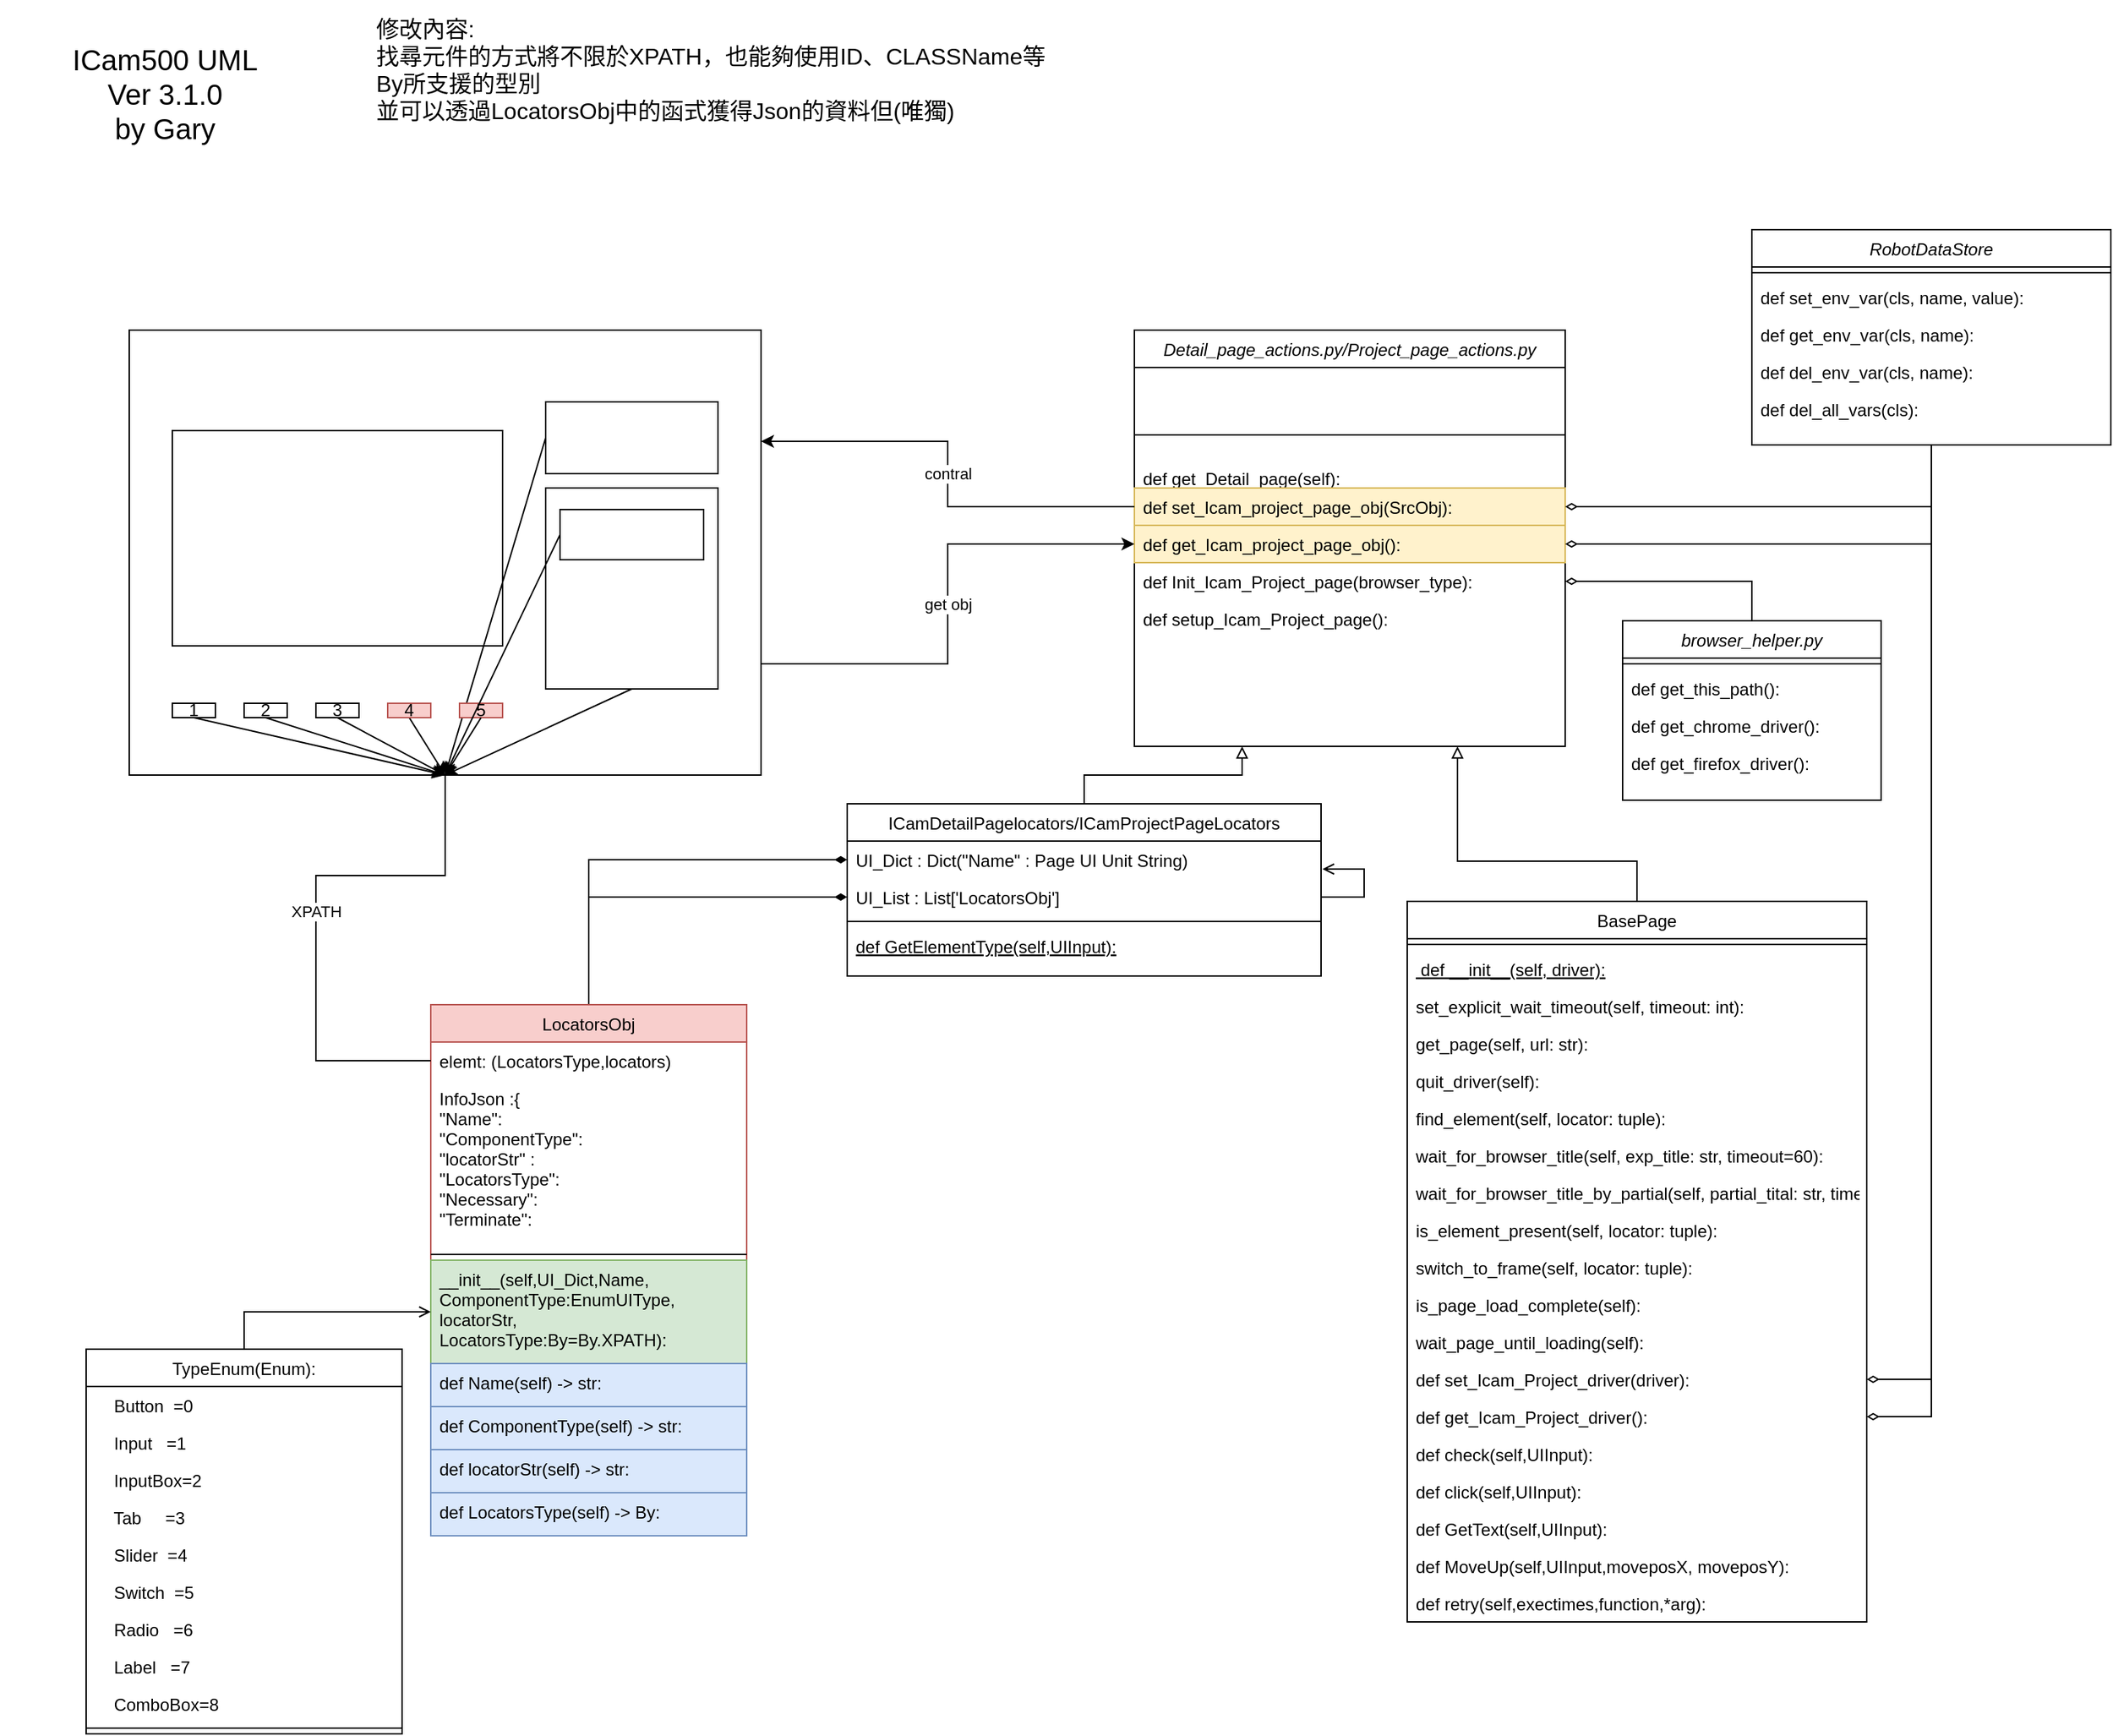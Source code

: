 <mxfile version="14.9.6" type="device" pages="4"><diagram name="版本3.1.0-20220215" id="YSJCNUeVWJNGPEv50w8H"><mxGraphModel dx="1422" dy="2001" grid="1" gridSize="10" guides="1" tooltips="1" connect="1" arrows="1" fold="1" page="1" pageScale="1" pageWidth="827" pageHeight="1169" math="0" shadow="0"><root><mxCell id="LEClIz5IB5RKBZ5EAEJ3-0"/><mxCell id="LEClIz5IB5RKBZ5EAEJ3-1" parent="LEClIz5IB5RKBZ5EAEJ3-0"/><mxCell id="LEClIz5IB5RKBZ5EAEJ3-2" style="edgeStyle=orthogonalEdgeStyle;rounded=0;orthogonalLoop=1;jettySize=auto;html=1;exitX=0.5;exitY=0;exitDx=0;exitDy=0;entryX=0.75;entryY=1;entryDx=0;entryDy=0;startArrow=none;startFill=0;endArrow=block;endFill=0;" parent="LEClIz5IB5RKBZ5EAEJ3-1" source="LEClIz5IB5RKBZ5EAEJ3-3" target="LEClIz5IB5RKBZ5EAEJ3-49" edge="1"><mxGeometry relative="1" as="geometry"><Array as="points"><mxPoint x="1210" y="-530"/><mxPoint x="1085" y="-530"/></Array></mxGeometry></mxCell><mxCell id="LEClIz5IB5RKBZ5EAEJ3-3" value="BasePage&#10;" style="swimlane;fontStyle=0;align=center;verticalAlign=top;childLayout=stackLayout;horizontal=1;startSize=26;horizontalStack=0;resizeParent=1;resizeLast=0;collapsible=1;marginBottom=0;rounded=0;shadow=0;strokeWidth=1;" parent="LEClIz5IB5RKBZ5EAEJ3-1" vertex="1"><mxGeometry x="1050" y="-502" width="320" height="502" as="geometry"><mxRectangle x="130" y="380" width="160" height="26" as="alternateBounds"/></mxGeometry></mxCell><mxCell id="LEClIz5IB5RKBZ5EAEJ3-4" value="" style="line;html=1;strokeWidth=1;align=left;verticalAlign=middle;spacingTop=-1;spacingLeft=3;spacingRight=3;rotatable=0;labelPosition=right;points=[];portConstraint=eastwest;" parent="LEClIz5IB5RKBZ5EAEJ3-3" vertex="1"><mxGeometry y="26" width="320" height="8" as="geometry"/></mxCell><mxCell id="LEClIz5IB5RKBZ5EAEJ3-5" value=" def __init__(self, driver):" style="text;align=left;verticalAlign=top;spacingLeft=4;spacingRight=4;overflow=hidden;rotatable=0;points=[[0,0.5],[1,0.5]];portConstraint=eastwest;fontStyle=4" parent="LEClIz5IB5RKBZ5EAEJ3-3" vertex="1"><mxGeometry y="34" width="320" height="26" as="geometry"/></mxCell><mxCell id="LEClIz5IB5RKBZ5EAEJ3-6" value="set_explicit_wait_timeout(self, timeout: int):" style="text;align=left;verticalAlign=top;spacingLeft=4;spacingRight=4;overflow=hidden;rotatable=0;points=[[0,0.5],[1,0.5]];portConstraint=eastwest;" parent="LEClIz5IB5RKBZ5EAEJ3-3" vertex="1"><mxGeometry y="60" width="320" height="26" as="geometry"/></mxCell><mxCell id="LEClIz5IB5RKBZ5EAEJ3-7" value="get_page(self, url: str):" style="text;align=left;verticalAlign=top;spacingLeft=4;spacingRight=4;overflow=hidden;rotatable=0;points=[[0,0.5],[1,0.5]];portConstraint=eastwest;" parent="LEClIz5IB5RKBZ5EAEJ3-3" vertex="1"><mxGeometry y="86" width="320" height="26" as="geometry"/></mxCell><mxCell id="LEClIz5IB5RKBZ5EAEJ3-8" value="quit_driver(self):" style="text;align=left;verticalAlign=top;spacingLeft=4;spacingRight=4;overflow=hidden;rotatable=0;points=[[0,0.5],[1,0.5]];portConstraint=eastwest;" parent="LEClIz5IB5RKBZ5EAEJ3-3" vertex="1"><mxGeometry y="112" width="320" height="26" as="geometry"/></mxCell><mxCell id="LEClIz5IB5RKBZ5EAEJ3-9" value="find_element(self, locator: tuple):" style="text;align=left;verticalAlign=top;spacingLeft=4;spacingRight=4;overflow=hidden;rotatable=0;points=[[0,0.5],[1,0.5]];portConstraint=eastwest;" parent="LEClIz5IB5RKBZ5EAEJ3-3" vertex="1"><mxGeometry y="138" width="320" height="26" as="geometry"/></mxCell><mxCell id="LEClIz5IB5RKBZ5EAEJ3-10" value="wait_for_browser_title(self, exp_title: str, timeout=60):" style="text;align=left;verticalAlign=top;spacingLeft=4;spacingRight=4;overflow=hidden;rotatable=0;points=[[0,0.5],[1,0.5]];portConstraint=eastwest;" parent="LEClIz5IB5RKBZ5EAEJ3-3" vertex="1"><mxGeometry y="164" width="320" height="26" as="geometry"/></mxCell><mxCell id="LEClIz5IB5RKBZ5EAEJ3-11" value="wait_for_browser_title_by_partial(self, partial_tital: str, timeout=60):" style="text;align=left;verticalAlign=top;spacingLeft=4;spacingRight=4;overflow=hidden;rotatable=0;points=[[0,0.5],[1,0.5]];portConstraint=eastwest;" parent="LEClIz5IB5RKBZ5EAEJ3-3" vertex="1"><mxGeometry y="190" width="320" height="26" as="geometry"/></mxCell><mxCell id="LEClIz5IB5RKBZ5EAEJ3-12" value="is_element_present(self, locator: tuple):" style="text;align=left;verticalAlign=top;spacingLeft=4;spacingRight=4;overflow=hidden;rotatable=0;points=[[0,0.5],[1,0.5]];portConstraint=eastwest;" parent="LEClIz5IB5RKBZ5EAEJ3-3" vertex="1"><mxGeometry y="216" width="320" height="26" as="geometry"/></mxCell><mxCell id="LEClIz5IB5RKBZ5EAEJ3-13" value="switch_to_frame(self, locator: tuple):" style="text;align=left;verticalAlign=top;spacingLeft=4;spacingRight=4;overflow=hidden;rotatable=0;points=[[0,0.5],[1,0.5]];portConstraint=eastwest;" parent="LEClIz5IB5RKBZ5EAEJ3-3" vertex="1"><mxGeometry y="242" width="320" height="26" as="geometry"/></mxCell><mxCell id="LEClIz5IB5RKBZ5EAEJ3-14" value="is_page_load_complete(self):" style="text;align=left;verticalAlign=top;spacingLeft=4;spacingRight=4;overflow=hidden;rotatable=0;points=[[0,0.5],[1,0.5]];portConstraint=eastwest;" parent="LEClIz5IB5RKBZ5EAEJ3-3" vertex="1"><mxGeometry y="268" width="320" height="26" as="geometry"/></mxCell><mxCell id="LEClIz5IB5RKBZ5EAEJ3-15" value="wait_page_until_loading(self):" style="text;align=left;verticalAlign=top;spacingLeft=4;spacingRight=4;overflow=hidden;rotatable=0;points=[[0,0.5],[1,0.5]];portConstraint=eastwest;" parent="LEClIz5IB5RKBZ5EAEJ3-3" vertex="1"><mxGeometry y="294" width="320" height="26" as="geometry"/></mxCell><mxCell id="LEClIz5IB5RKBZ5EAEJ3-16" value="def set_Icam_Project_driver(driver):" style="text;align=left;verticalAlign=top;spacingLeft=4;spacingRight=4;overflow=hidden;rotatable=0;points=[[0,0.5],[1,0.5]];portConstraint=eastwest;" parent="LEClIz5IB5RKBZ5EAEJ3-3" vertex="1"><mxGeometry y="320" width="320" height="26" as="geometry"/></mxCell><mxCell id="LEClIz5IB5RKBZ5EAEJ3-17" value="def get_Icam_Project_driver():" style="text;align=left;verticalAlign=top;spacingLeft=4;spacingRight=4;overflow=hidden;rotatable=0;points=[[0,0.5],[1,0.5]];portConstraint=eastwest;" parent="LEClIz5IB5RKBZ5EAEJ3-3" vertex="1"><mxGeometry y="346" width="320" height="26" as="geometry"/></mxCell><mxCell id="LEClIz5IB5RKBZ5EAEJ3-18" value="def check(self,UIInput):" style="text;align=left;verticalAlign=top;spacingLeft=4;spacingRight=4;overflow=hidden;rotatable=0;points=[[0,0.5],[1,0.5]];portConstraint=eastwest;rounded=0;shadow=0;html=0;" parent="LEClIz5IB5RKBZ5EAEJ3-3" vertex="1"><mxGeometry y="372" width="320" height="26" as="geometry"/></mxCell><mxCell id="LEClIz5IB5RKBZ5EAEJ3-19" value="def click(self,UIInput):" style="text;align=left;verticalAlign=top;spacingLeft=4;spacingRight=4;overflow=hidden;rotatable=0;points=[[0,0.5],[1,0.5]];portConstraint=eastwest;rounded=0;shadow=0;html=0;" parent="LEClIz5IB5RKBZ5EAEJ3-3" vertex="1"><mxGeometry y="398" width="320" height="26" as="geometry"/></mxCell><mxCell id="LEClIz5IB5RKBZ5EAEJ3-20" value="def GetText(self,UIInput):" style="text;align=left;verticalAlign=top;spacingLeft=4;spacingRight=4;overflow=hidden;rotatable=0;points=[[0,0.5],[1,0.5]];portConstraint=eastwest;" parent="LEClIz5IB5RKBZ5EAEJ3-3" vertex="1"><mxGeometry y="424" width="320" height="26" as="geometry"/></mxCell><mxCell id="LEClIz5IB5RKBZ5EAEJ3-21" value="def MoveUp(self,UIInput,moveposX, moveposY):" style="text;align=left;verticalAlign=top;spacingLeft=4;spacingRight=4;overflow=hidden;rotatable=0;points=[[0,0.5],[1,0.5]];portConstraint=eastwest;rounded=0;shadow=0;html=0;" parent="LEClIz5IB5RKBZ5EAEJ3-3" vertex="1"><mxGeometry y="450" width="320" height="26" as="geometry"/></mxCell><mxCell id="LEClIz5IB5RKBZ5EAEJ3-22" value="def retry(self,exectimes,function,*arg):  " style="text;align=left;verticalAlign=top;spacingLeft=4;spacingRight=4;overflow=hidden;rotatable=0;points=[[0,0.5],[1,0.5]];portConstraint=eastwest;" parent="LEClIz5IB5RKBZ5EAEJ3-3" vertex="1"><mxGeometry y="476" width="320" height="26" as="geometry"/></mxCell><mxCell id="LEClIz5IB5RKBZ5EAEJ3-23" style="edgeStyle=orthogonalEdgeStyle;rounded=0;orthogonalLoop=1;jettySize=auto;html=1;exitX=0.5;exitY=0;exitDx=0;exitDy=0;entryX=0.25;entryY=1;entryDx=0;entryDy=0;startArrow=none;startFill=0;endArrow=block;endFill=0;" parent="LEClIz5IB5RKBZ5EAEJ3-1" source="LEClIz5IB5RKBZ5EAEJ3-24" target="LEClIz5IB5RKBZ5EAEJ3-49" edge="1"><mxGeometry relative="1" as="geometry"><Array as="points"><mxPoint x="825" y="-590"/><mxPoint x="935" y="-590"/></Array></mxGeometry></mxCell><mxCell id="LEClIz5IB5RKBZ5EAEJ3-24" value="ICamDetailPagelocators/ICamProjectPageLocators" style="swimlane;fontStyle=0;align=center;verticalAlign=top;childLayout=stackLayout;horizontal=1;startSize=26;horizontalStack=0;resizeParent=1;resizeLast=0;collapsible=1;marginBottom=0;rounded=0;shadow=0;strokeWidth=1;" parent="LEClIz5IB5RKBZ5EAEJ3-1" vertex="1"><mxGeometry x="660" y="-570" width="330" height="120" as="geometry"><mxRectangle x="340" y="380" width="170" height="26" as="alternateBounds"/></mxGeometry></mxCell><mxCell id="LEClIz5IB5RKBZ5EAEJ3-25" value="UI_Dict : Dict(&quot;Name&quot; : Page UI Unit String)" style="text;align=left;verticalAlign=top;spacingLeft=4;spacingRight=4;overflow=hidden;rotatable=0;points=[[0,0.5],[1,0.5]];portConstraint=eastwest;" parent="LEClIz5IB5RKBZ5EAEJ3-24" vertex="1"><mxGeometry y="26" width="330" height="26" as="geometry"/></mxCell><mxCell id="LEClIz5IB5RKBZ5EAEJ3-26" style="edgeStyle=orthogonalEdgeStyle;rounded=0;orthogonalLoop=1;jettySize=auto;html=1;entryX=1.003;entryY=0.75;entryDx=0;entryDy=0;entryPerimeter=0;startArrow=none;startFill=0;endArrow=open;endFill=0;exitX=1;exitY=0.5;exitDx=0;exitDy=0;" parent="LEClIz5IB5RKBZ5EAEJ3-24" source="LEClIz5IB5RKBZ5EAEJ3-27" target="LEClIz5IB5RKBZ5EAEJ3-25" edge="1"><mxGeometry relative="1" as="geometry"><mxPoint x="340" y="90" as="sourcePoint"/><Array as="points"><mxPoint x="360" y="65"/><mxPoint x="360" y="46"/></Array></mxGeometry></mxCell><mxCell id="LEClIz5IB5RKBZ5EAEJ3-27" value="UI_List : List['LocatorsObj']" style="text;align=left;verticalAlign=top;spacingLeft=4;spacingRight=4;overflow=hidden;rotatable=0;points=[[0,0.5],[1,0.5]];portConstraint=eastwest;" parent="LEClIz5IB5RKBZ5EAEJ3-24" vertex="1"><mxGeometry y="52" width="330" height="26" as="geometry"/></mxCell><mxCell id="LEClIz5IB5RKBZ5EAEJ3-28" value="" style="line;html=1;strokeWidth=1;align=left;verticalAlign=middle;spacingTop=-1;spacingLeft=3;spacingRight=3;rotatable=0;labelPosition=right;points=[];portConstraint=eastwest;" parent="LEClIz5IB5RKBZ5EAEJ3-24" vertex="1"><mxGeometry y="78" width="330" height="8" as="geometry"/></mxCell><mxCell id="LEClIz5IB5RKBZ5EAEJ3-29" value="def GetElementType(self,UIInput):" style="text;align=left;verticalAlign=top;spacingLeft=4;spacingRight=4;overflow=hidden;rotatable=0;points=[[0,0.5],[1,0.5]];portConstraint=eastwest;fontStyle=4" parent="LEClIz5IB5RKBZ5EAEJ3-24" vertex="1"><mxGeometry y="86" width="330" height="34" as="geometry"/></mxCell><mxCell id="LEClIz5IB5RKBZ5EAEJ3-30" style="edgeStyle=orthogonalEdgeStyle;rounded=0;orthogonalLoop=1;jettySize=auto;html=1;exitX=0.5;exitY=0;exitDx=0;exitDy=0;entryX=0;entryY=0.5;entryDx=0;entryDy=0;startArrow=none;startFill=0;endArrow=diamondThin;endFill=1;" parent="LEClIz5IB5RKBZ5EAEJ3-1" source="LEClIz5IB5RKBZ5EAEJ3-32" target="LEClIz5IB5RKBZ5EAEJ3-27" edge="1"><mxGeometry relative="1" as="geometry"/></mxCell><mxCell id="LEClIz5IB5RKBZ5EAEJ3-31" style="edgeStyle=orthogonalEdgeStyle;rounded=0;orthogonalLoop=1;jettySize=auto;html=1;exitX=0.5;exitY=0;exitDx=0;exitDy=0;entryX=0;entryY=0.5;entryDx=0;entryDy=0;startArrow=none;startFill=0;endArrow=diamondThin;endFill=1;" parent="LEClIz5IB5RKBZ5EAEJ3-1" source="LEClIz5IB5RKBZ5EAEJ3-32" target="LEClIz5IB5RKBZ5EAEJ3-25" edge="1"><mxGeometry relative="1" as="geometry"/></mxCell><mxCell id="LEClIz5IB5RKBZ5EAEJ3-32" value="LocatorsObj" style="swimlane;fontStyle=0;align=center;verticalAlign=top;childLayout=stackLayout;horizontal=1;startSize=26;horizontalStack=0;resizeParent=1;resizeLast=0;collapsible=1;marginBottom=0;rounded=0;shadow=0;strokeWidth=1;fillColor=#f8cecc;strokeColor=#b85450;" parent="LEClIz5IB5RKBZ5EAEJ3-1" vertex="1"><mxGeometry x="370" y="-430" width="220" height="370" as="geometry"><mxRectangle x="340" y="380" width="170" height="26" as="alternateBounds"/></mxGeometry></mxCell><mxCell id="LEClIz5IB5RKBZ5EAEJ3-33" value="elemt: (LocatorsType,locators)" style="text;align=left;verticalAlign=top;spacingLeft=4;spacingRight=4;overflow=hidden;rotatable=0;points=[[0,0.5],[1,0.5]];portConstraint=eastwest;" parent="LEClIz5IB5RKBZ5EAEJ3-32" vertex="1"><mxGeometry y="26" width="220" height="26" as="geometry"/></mxCell><mxCell id="LEClIz5IB5RKBZ5EAEJ3-34" value="InfoJson :{&#10;&quot;Name&quot;:&#10;&quot;ComponentType&quot;:&#10;&quot;locatorStr&quot; :&#10;&quot;LocatorsType&quot;:&#10;&quot;Necessary&quot;:&#10;&quot;Terminate&quot;:" style="text;align=left;verticalAlign=top;spacingLeft=4;spacingRight=4;overflow=hidden;rotatable=0;points=[[0,0.5],[1,0.5]];portConstraint=eastwest;" parent="LEClIz5IB5RKBZ5EAEJ3-32" vertex="1"><mxGeometry y="52" width="220" height="118" as="geometry"/></mxCell><mxCell id="LEClIz5IB5RKBZ5EAEJ3-35" value="" style="line;html=1;strokeWidth=1;align=left;verticalAlign=middle;spacingTop=-1;spacingLeft=3;spacingRight=3;rotatable=0;labelPosition=right;points=[];portConstraint=eastwest;" parent="LEClIz5IB5RKBZ5EAEJ3-32" vertex="1"><mxGeometry y="170" width="220" height="8" as="geometry"/></mxCell><mxCell id="LEClIz5IB5RKBZ5EAEJ3-36" value="__init__(self,UI_Dict,Name,&#10;ComponentType:EnumUIType,&#10;locatorStr,&#10;LocatorsType:By=By.XPATH): " style="text;align=left;verticalAlign=top;spacingLeft=4;spacingRight=4;overflow=hidden;rotatable=0;points=[[0,0.5],[1,0.5]];portConstraint=eastwest;fontStyle=0;strokeColor=#82b366;fillColor=#d5e8d4;" parent="LEClIz5IB5RKBZ5EAEJ3-32" vertex="1"><mxGeometry y="178" width="220" height="72" as="geometry"/></mxCell><mxCell id="LEClIz5IB5RKBZ5EAEJ3-96" value="def Name(self) -&gt; str:" style="text;align=left;verticalAlign=top;spacingLeft=4;spacingRight=4;overflow=hidden;rotatable=0;points=[[0,0.5],[1,0.5]];portConstraint=eastwest;fontStyle=0;strokeColor=#6c8ebf;fillColor=#dae8fc;" parent="LEClIz5IB5RKBZ5EAEJ3-32" vertex="1"><mxGeometry y="250" width="220" height="30" as="geometry"/></mxCell><mxCell id="LEClIz5IB5RKBZ5EAEJ3-97" value="def ComponentType(self) -&gt; str:" style="text;align=left;verticalAlign=top;spacingLeft=4;spacingRight=4;overflow=hidden;rotatable=0;points=[[0,0.5],[1,0.5]];portConstraint=eastwest;fontStyle=0;fillColor=#dae8fc;strokeColor=#6c8ebf;" parent="LEClIz5IB5RKBZ5EAEJ3-32" vertex="1"><mxGeometry y="280" width="220" height="30" as="geometry"/></mxCell><mxCell id="LEClIz5IB5RKBZ5EAEJ3-98" value="def locatorStr(self) -&gt; str:" style="text;align=left;verticalAlign=top;spacingLeft=4;spacingRight=4;overflow=hidden;rotatable=0;points=[[0,0.5],[1,0.5]];portConstraint=eastwest;fontStyle=0;strokeColor=#6c8ebf;fillColor=#dae8fc;" parent="LEClIz5IB5RKBZ5EAEJ3-32" vertex="1"><mxGeometry y="310" width="220" height="30" as="geometry"/></mxCell><mxCell id="LEClIz5IB5RKBZ5EAEJ3-99" value="def LocatorsType(self) -&gt; By:" style="text;align=left;verticalAlign=top;spacingLeft=4;spacingRight=4;overflow=hidden;rotatable=0;points=[[0,0.5],[1,0.5]];portConstraint=eastwest;fontStyle=0;strokeColor=#6c8ebf;fillColor=#dae8fc;" parent="LEClIz5IB5RKBZ5EAEJ3-32" vertex="1"><mxGeometry y="340" width="220" height="30" as="geometry"/></mxCell><mxCell id="LEClIz5IB5RKBZ5EAEJ3-37" style="edgeStyle=orthogonalEdgeStyle;rounded=0;orthogonalLoop=1;jettySize=auto;html=1;exitX=0.5;exitY=0;exitDx=0;exitDy=0;entryX=0;entryY=0.5;entryDx=0;entryDy=0;startArrow=none;startFill=0;endArrow=open;endFill=0;" parent="LEClIz5IB5RKBZ5EAEJ3-1" source="LEClIz5IB5RKBZ5EAEJ3-38" target="LEClIz5IB5RKBZ5EAEJ3-36" edge="1"><mxGeometry relative="1" as="geometry"><Array as="points"><mxPoint x="240" y="-216"/></Array></mxGeometry></mxCell><mxCell id="LEClIz5IB5RKBZ5EAEJ3-38" value="TypeEnum(Enum):" style="swimlane;fontStyle=0;align=center;verticalAlign=top;childLayout=stackLayout;horizontal=1;startSize=26;horizontalStack=0;resizeParent=1;resizeLast=0;collapsible=1;marginBottom=0;rounded=0;shadow=0;strokeWidth=1;" parent="LEClIz5IB5RKBZ5EAEJ3-1" vertex="1"><mxGeometry x="130" y="-190" width="220" height="268" as="geometry"><mxRectangle x="340" y="380" width="170" height="26" as="alternateBounds"/></mxGeometry></mxCell><mxCell id="LEClIz5IB5RKBZ5EAEJ3-39" value="    Button  =0&#10;" style="text;align=left;verticalAlign=top;spacingLeft=4;spacingRight=4;overflow=hidden;rotatable=0;points=[[0,0.5],[1,0.5]];portConstraint=eastwest;" parent="LEClIz5IB5RKBZ5EAEJ3-38" vertex="1"><mxGeometry y="26" width="220" height="26" as="geometry"/></mxCell><mxCell id="LEClIz5IB5RKBZ5EAEJ3-40" value="    Input   =1" style="text;align=left;verticalAlign=top;spacingLeft=4;spacingRight=4;overflow=hidden;rotatable=0;points=[[0,0.5],[1,0.5]];portConstraint=eastwest;" parent="LEClIz5IB5RKBZ5EAEJ3-38" vertex="1"><mxGeometry y="52" width="220" height="26" as="geometry"/></mxCell><mxCell id="LEClIz5IB5RKBZ5EAEJ3-41" value="    InputBox=2    " style="text;align=left;verticalAlign=top;spacingLeft=4;spacingRight=4;overflow=hidden;rotatable=0;points=[[0,0.5],[1,0.5]];portConstraint=eastwest;" parent="LEClIz5IB5RKBZ5EAEJ3-38" vertex="1"><mxGeometry y="78" width="220" height="26" as="geometry"/></mxCell><mxCell id="LEClIz5IB5RKBZ5EAEJ3-42" value="    Tab     =3" style="text;align=left;verticalAlign=top;spacingLeft=4;spacingRight=4;overflow=hidden;rotatable=0;points=[[0,0.5],[1,0.5]];portConstraint=eastwest;" parent="LEClIz5IB5RKBZ5EAEJ3-38" vertex="1"><mxGeometry y="104" width="220" height="26" as="geometry"/></mxCell><mxCell id="LEClIz5IB5RKBZ5EAEJ3-43" value="    Slider  =4" style="text;align=left;verticalAlign=top;spacingLeft=4;spacingRight=4;overflow=hidden;rotatable=0;points=[[0,0.5],[1,0.5]];portConstraint=eastwest;" parent="LEClIz5IB5RKBZ5EAEJ3-38" vertex="1"><mxGeometry y="130" width="220" height="26" as="geometry"/></mxCell><mxCell id="LEClIz5IB5RKBZ5EAEJ3-44" value="    Switch  =5" style="text;align=left;verticalAlign=top;spacingLeft=4;spacingRight=4;overflow=hidden;rotatable=0;points=[[0,0.5],[1,0.5]];portConstraint=eastwest;" parent="LEClIz5IB5RKBZ5EAEJ3-38" vertex="1"><mxGeometry y="156" width="220" height="26" as="geometry"/></mxCell><mxCell id="LEClIz5IB5RKBZ5EAEJ3-45" value="    Radio   =6" style="text;align=left;verticalAlign=top;spacingLeft=4;spacingRight=4;overflow=hidden;rotatable=0;points=[[0,0.5],[1,0.5]];portConstraint=eastwest;" parent="LEClIz5IB5RKBZ5EAEJ3-38" vertex="1"><mxGeometry y="182" width="220" height="26" as="geometry"/></mxCell><mxCell id="LEClIz5IB5RKBZ5EAEJ3-46" value="    Label   =7" style="text;align=left;verticalAlign=top;spacingLeft=4;spacingRight=4;overflow=hidden;rotatable=0;points=[[0,0.5],[1,0.5]];portConstraint=eastwest;" parent="LEClIz5IB5RKBZ5EAEJ3-38" vertex="1"><mxGeometry y="208" width="220" height="26" as="geometry"/></mxCell><mxCell id="LEClIz5IB5RKBZ5EAEJ3-47" value="    ComboBox=8" style="text;align=left;verticalAlign=top;spacingLeft=4;spacingRight=4;overflow=hidden;rotatable=0;points=[[0,0.5],[1,0.5]];portConstraint=eastwest;" parent="LEClIz5IB5RKBZ5EAEJ3-38" vertex="1"><mxGeometry y="234" width="220" height="26" as="geometry"/></mxCell><mxCell id="LEClIz5IB5RKBZ5EAEJ3-48" value="" style="line;html=1;strokeWidth=1;align=left;verticalAlign=middle;spacingTop=-1;spacingLeft=3;spacingRight=3;rotatable=0;labelPosition=right;points=[];portConstraint=eastwest;" parent="LEClIz5IB5RKBZ5EAEJ3-38" vertex="1"><mxGeometry y="260" width="220" height="8" as="geometry"/></mxCell><mxCell id="LEClIz5IB5RKBZ5EAEJ3-49" value="Detail_page_actions.py/Project_page_actions.py" style="swimlane;fontStyle=2;align=center;verticalAlign=top;childLayout=stackLayout;horizontal=1;startSize=26;horizontalStack=0;resizeParent=1;resizeLast=0;collapsible=1;marginBottom=0;rounded=0;shadow=0;strokeWidth=1;" parent="LEClIz5IB5RKBZ5EAEJ3-1" vertex="1"><mxGeometry x="860" y="-900" width="300" height="290" as="geometry"><mxRectangle x="230" y="140" width="160" height="26" as="alternateBounds"/></mxGeometry></mxCell><mxCell id="LEClIz5IB5RKBZ5EAEJ3-50" value="&lt;div style=&quot;color: rgb(212 , 212 , 212) ; background-color: rgb(30 , 30 , 30) ; font-family: &amp;#34;consolas&amp;#34; , &amp;#34;courier new&amp;#34; , monospace ; font-weight: normal ; font-size: 14px ; line-height: 19px&quot;&gt;&lt;br&gt;&lt;/div&gt;" style="text;whiteSpace=wrap;html=1;" parent="LEClIz5IB5RKBZ5EAEJ3-49" vertex="1"><mxGeometry y="26" width="300" height="30" as="geometry"/></mxCell><mxCell id="LEClIz5IB5RKBZ5EAEJ3-51" value="" style="line;html=1;strokeWidth=1;align=left;verticalAlign=middle;spacingTop=-1;spacingLeft=3;spacingRight=3;rotatable=0;labelPosition=right;points=[];portConstraint=eastwest;" parent="LEClIz5IB5RKBZ5EAEJ3-49" vertex="1"><mxGeometry y="56" width="300" height="34" as="geometry"/></mxCell><mxCell id="LEClIz5IB5RKBZ5EAEJ3-52" value="def get_Detail_page(self):" style="text;align=left;verticalAlign=top;spacingLeft=4;spacingRight=4;overflow=hidden;rotatable=0;points=[[0,0.5],[1,0.5]];portConstraint=eastwest;" parent="LEClIz5IB5RKBZ5EAEJ3-49" vertex="1"><mxGeometry y="90" width="300" height="20" as="geometry"/></mxCell><mxCell id="LEClIz5IB5RKBZ5EAEJ3-53" value="def set_Icam_project_page_obj(SrcObj):" style="text;align=left;verticalAlign=top;spacingLeft=4;spacingRight=4;overflow=hidden;rotatable=0;points=[[0,0.5],[1,0.5]];portConstraint=eastwest;fillColor=#fff2cc;strokeColor=#d6b656;" parent="LEClIz5IB5RKBZ5EAEJ3-49" vertex="1"><mxGeometry y="110" width="300" height="26" as="geometry"/></mxCell><mxCell id="LEClIz5IB5RKBZ5EAEJ3-54" value="def get_Icam_project_page_obj():" style="text;align=left;verticalAlign=top;spacingLeft=4;spacingRight=4;overflow=hidden;rotatable=0;points=[[0,0.5],[1,0.5]];portConstraint=eastwest;fillColor=#fff2cc;strokeColor=#d6b656;" parent="LEClIz5IB5RKBZ5EAEJ3-49" vertex="1"><mxGeometry y="136" width="300" height="26" as="geometry"/></mxCell><mxCell id="LEClIz5IB5RKBZ5EAEJ3-55" value="def Init_Icam_Project_page(browser_type):" style="text;align=left;verticalAlign=top;spacingLeft=4;spacingRight=4;overflow=hidden;rotatable=0;points=[[0,0.5],[1,0.5]];portConstraint=eastwest;" parent="LEClIz5IB5RKBZ5EAEJ3-49" vertex="1"><mxGeometry y="162" width="300" height="26" as="geometry"/></mxCell><mxCell id="LEClIz5IB5RKBZ5EAEJ3-56" value="def setup_Icam_Project_page():" style="text;align=left;verticalAlign=top;spacingLeft=4;spacingRight=4;overflow=hidden;rotatable=0;points=[[0,0.5],[1,0.5]];portConstraint=eastwest;" parent="LEClIz5IB5RKBZ5EAEJ3-49" vertex="1"><mxGeometry y="188" width="300" height="26" as="geometry"/></mxCell><mxCell id="LEClIz5IB5RKBZ5EAEJ3-57" style="edgeStyle=orthogonalEdgeStyle;rounded=0;orthogonalLoop=1;jettySize=auto;html=1;exitX=0.5;exitY=0;exitDx=0;exitDy=0;entryX=1;entryY=0.5;entryDx=0;entryDy=0;startArrow=none;startFill=0;endArrow=diamondThin;endFill=0;" parent="LEClIz5IB5RKBZ5EAEJ3-1" source="LEClIz5IB5RKBZ5EAEJ3-58" target="LEClIz5IB5RKBZ5EAEJ3-55" edge="1"><mxGeometry relative="1" as="geometry"/></mxCell><mxCell id="LEClIz5IB5RKBZ5EAEJ3-58" value="browser_helper.py" style="swimlane;fontStyle=2;align=center;verticalAlign=top;childLayout=stackLayout;horizontal=1;startSize=26;horizontalStack=0;resizeParent=1;resizeLast=0;collapsible=1;marginBottom=0;rounded=0;shadow=0;strokeWidth=1;" parent="LEClIz5IB5RKBZ5EAEJ3-1" vertex="1"><mxGeometry x="1200" y="-697.5" width="180" height="125" as="geometry"><mxRectangle x="230" y="140" width="160" height="26" as="alternateBounds"/></mxGeometry></mxCell><mxCell id="LEClIz5IB5RKBZ5EAEJ3-59" value="" style="line;html=1;strokeWidth=1;align=left;verticalAlign=middle;spacingTop=-1;spacingLeft=3;spacingRight=3;rotatable=0;labelPosition=right;points=[];portConstraint=eastwest;" parent="LEClIz5IB5RKBZ5EAEJ3-58" vertex="1"><mxGeometry y="26" width="180" height="8" as="geometry"/></mxCell><mxCell id="LEClIz5IB5RKBZ5EAEJ3-60" value="def get_this_path():" style="text;align=left;verticalAlign=top;spacingLeft=4;spacingRight=4;overflow=hidden;rotatable=0;points=[[0,0.5],[1,0.5]];portConstraint=eastwest;" parent="LEClIz5IB5RKBZ5EAEJ3-58" vertex="1"><mxGeometry y="34" width="180" height="26" as="geometry"/></mxCell><mxCell id="LEClIz5IB5RKBZ5EAEJ3-61" value="def get_chrome_driver():" style="text;align=left;verticalAlign=top;spacingLeft=4;spacingRight=4;overflow=hidden;rotatable=0;points=[[0,0.5],[1,0.5]];portConstraint=eastwest;" parent="LEClIz5IB5RKBZ5EAEJ3-58" vertex="1"><mxGeometry y="60" width="180" height="26" as="geometry"/></mxCell><mxCell id="LEClIz5IB5RKBZ5EAEJ3-62" value="def get_firefox_driver():" style="text;align=left;verticalAlign=top;spacingLeft=4;spacingRight=4;overflow=hidden;rotatable=0;points=[[0,0.5],[1,0.5]];portConstraint=eastwest;" parent="LEClIz5IB5RKBZ5EAEJ3-58" vertex="1"><mxGeometry y="86" width="180" height="26" as="geometry"/></mxCell><mxCell id="LEClIz5IB5RKBZ5EAEJ3-63" value="&lt;font style=&quot;font-size: 20px&quot;&gt;ICam500 UML&lt;br&gt;Ver 3.1.0&lt;br&gt;by Gary&lt;br&gt;&lt;/font&gt;" style="text;html=1;strokeColor=none;fillColor=none;align=center;verticalAlign=middle;whiteSpace=wrap;rounded=0;" parent="LEClIz5IB5RKBZ5EAEJ3-1" vertex="1"><mxGeometry x="70" y="-1110" width="230" height="90" as="geometry"/></mxCell><mxCell id="LEClIz5IB5RKBZ5EAEJ3-64" value="XPATH" style="edgeStyle=orthogonalEdgeStyle;rounded=0;orthogonalLoop=1;jettySize=auto;html=1;exitX=0.5;exitY=1;exitDx=0;exitDy=0;endArrow=none;endFill=0;entryX=0;entryY=0.5;entryDx=0;entryDy=0;" parent="LEClIz5IB5RKBZ5EAEJ3-1" source="LEClIz5IB5RKBZ5EAEJ3-66" target="LEClIz5IB5RKBZ5EAEJ3-33" edge="1"><mxGeometry relative="1" as="geometry"><Array as="points"><mxPoint x="380" y="-520"/><mxPoint x="290" y="-520"/><mxPoint x="290" y="-391"/></Array></mxGeometry></mxCell><mxCell id="LEClIz5IB5RKBZ5EAEJ3-65" value="get obj" style="edgeStyle=orthogonalEdgeStyle;rounded=0;orthogonalLoop=1;jettySize=auto;html=1;exitX=1;exitY=0.75;exitDx=0;exitDy=0;entryX=0;entryY=0.5;entryDx=0;entryDy=0;" parent="LEClIz5IB5RKBZ5EAEJ3-1" source="LEClIz5IB5RKBZ5EAEJ3-66" target="LEClIz5IB5RKBZ5EAEJ3-54" edge="1"><mxGeometry relative="1" as="geometry"/></mxCell><mxCell id="LEClIz5IB5RKBZ5EAEJ3-66" value="WEB UI" style="rounded=0;whiteSpace=wrap;html=1;" parent="LEClIz5IB5RKBZ5EAEJ3-1" vertex="1"><mxGeometry x="160" y="-900" width="440" height="310" as="geometry"/></mxCell><mxCell id="LEClIz5IB5RKBZ5EAEJ3-67" value="" style="rounded=0;whiteSpace=wrap;html=1;" parent="LEClIz5IB5RKBZ5EAEJ3-1" vertex="1"><mxGeometry x="190" y="-830" width="230" height="150" as="geometry"/></mxCell><mxCell id="LEClIz5IB5RKBZ5EAEJ3-68" style="orthogonalLoop=1;jettySize=auto;html=1;exitX=0.5;exitY=1;exitDx=0;exitDy=0;rounded=1;" parent="LEClIz5IB5RKBZ5EAEJ3-1" source="LEClIz5IB5RKBZ5EAEJ3-69" edge="1"><mxGeometry relative="1" as="geometry"><mxPoint x="380" y="-590" as="targetPoint"/></mxGeometry></mxCell><mxCell id="LEClIz5IB5RKBZ5EAEJ3-69" value="1" style="rounded=0;whiteSpace=wrap;html=1;" parent="LEClIz5IB5RKBZ5EAEJ3-1" vertex="1"><mxGeometry x="190" y="-640" width="30" height="10" as="geometry"/></mxCell><mxCell id="LEClIz5IB5RKBZ5EAEJ3-70" style="orthogonalLoop=1;jettySize=auto;html=1;exitX=0.5;exitY=1;exitDx=0;exitDy=0;rounded=1;" parent="LEClIz5IB5RKBZ5EAEJ3-1" source="LEClIz5IB5RKBZ5EAEJ3-71" edge="1"><mxGeometry relative="1" as="geometry"><mxPoint x="380" y="-590" as="targetPoint"/></mxGeometry></mxCell><mxCell id="LEClIz5IB5RKBZ5EAEJ3-71" value="2" style="rounded=0;whiteSpace=wrap;html=1;" parent="LEClIz5IB5RKBZ5EAEJ3-1" vertex="1"><mxGeometry x="240" y="-640" width="30" height="10" as="geometry"/></mxCell><mxCell id="LEClIz5IB5RKBZ5EAEJ3-72" style="orthogonalLoop=1;jettySize=auto;html=1;exitX=0.5;exitY=1;exitDx=0;exitDy=0;rounded=1;" parent="LEClIz5IB5RKBZ5EAEJ3-1" source="LEClIz5IB5RKBZ5EAEJ3-73" edge="1"><mxGeometry relative="1" as="geometry"><mxPoint x="380" y="-590" as="targetPoint"/></mxGeometry></mxCell><mxCell id="LEClIz5IB5RKBZ5EAEJ3-73" value="3" style="rounded=0;whiteSpace=wrap;html=1;" parent="LEClIz5IB5RKBZ5EAEJ3-1" vertex="1"><mxGeometry x="290" y="-640" width="30" height="10" as="geometry"/></mxCell><mxCell id="LEClIz5IB5RKBZ5EAEJ3-74" style="edgeStyle=none;rounded=0;orthogonalLoop=1;jettySize=auto;html=1;exitX=0;exitY=0.5;exitDx=0;exitDy=0;entryX=0.5;entryY=1;entryDx=0;entryDy=0;fontSize=16;startArrow=none;startFill=0;endArrow=classic;endFill=1;" parent="LEClIz5IB5RKBZ5EAEJ3-1" source="LEClIz5IB5RKBZ5EAEJ3-75" target="LEClIz5IB5RKBZ5EAEJ3-66" edge="1"><mxGeometry relative="1" as="geometry"/></mxCell><mxCell id="LEClIz5IB5RKBZ5EAEJ3-75" value="" style="rounded=0;whiteSpace=wrap;html=1;" parent="LEClIz5IB5RKBZ5EAEJ3-1" vertex="1"><mxGeometry x="450" y="-850" width="120" height="50" as="geometry"/></mxCell><mxCell id="LEClIz5IB5RKBZ5EAEJ3-76" style="rounded=0;orthogonalLoop=1;jettySize=auto;html=1;exitX=0.5;exitY=1;exitDx=0;exitDy=0;fontSize=16;startArrow=none;startFill=0;endArrow=classic;endFill=1;" parent="LEClIz5IB5RKBZ5EAEJ3-1" source="LEClIz5IB5RKBZ5EAEJ3-77" edge="1"><mxGeometry relative="1" as="geometry"><mxPoint x="380" y="-590" as="targetPoint"/></mxGeometry></mxCell><mxCell id="LEClIz5IB5RKBZ5EAEJ3-77" value="" style="rounded=0;whiteSpace=wrap;html=1;" parent="LEClIz5IB5RKBZ5EAEJ3-1" vertex="1"><mxGeometry x="450" y="-790" width="120" height="140" as="geometry"/></mxCell><mxCell id="LEClIz5IB5RKBZ5EAEJ3-78" style="orthogonalLoop=1;jettySize=auto;html=1;exitX=0.5;exitY=1;exitDx=0;exitDy=0;entryX=0.5;entryY=1;entryDx=0;entryDy=0;rounded=1;" parent="LEClIz5IB5RKBZ5EAEJ3-1" source="LEClIz5IB5RKBZ5EAEJ3-79" target="LEClIz5IB5RKBZ5EAEJ3-66" edge="1"><mxGeometry relative="1" as="geometry"/></mxCell><mxCell id="LEClIz5IB5RKBZ5EAEJ3-79" value="4" style="rounded=0;whiteSpace=wrap;html=1;fillColor=#f8cecc;strokeColor=#b85450;" parent="LEClIz5IB5RKBZ5EAEJ3-1" vertex="1"><mxGeometry x="340" y="-640" width="30" height="10" as="geometry"/></mxCell><mxCell id="LEClIz5IB5RKBZ5EAEJ3-80" value="5" style="rounded=0;whiteSpace=wrap;html=1;fillColor=#f8cecc;strokeColor=#b85450;" parent="LEClIz5IB5RKBZ5EAEJ3-1" vertex="1"><mxGeometry x="390" y="-640" width="30" height="10" as="geometry"/></mxCell><mxCell id="LEClIz5IB5RKBZ5EAEJ3-81" value="" style="endArrow=classic;html=1;exitX=0.5;exitY=1;exitDx=0;exitDy=0;entryX=0.5;entryY=1;entryDx=0;entryDy=0;rounded=1;" parent="LEClIz5IB5RKBZ5EAEJ3-1" source="LEClIz5IB5RKBZ5EAEJ3-80" target="LEClIz5IB5RKBZ5EAEJ3-66" edge="1"><mxGeometry width="50" height="50" relative="1" as="geometry"><mxPoint x="580" y="-490" as="sourcePoint"/><mxPoint x="630" y="-540" as="targetPoint"/></mxGeometry></mxCell><mxCell id="LEClIz5IB5RKBZ5EAEJ3-82" value="contral" style="edgeStyle=orthogonalEdgeStyle;rounded=0;orthogonalLoop=1;jettySize=auto;html=1;exitX=0;exitY=0.5;exitDx=0;exitDy=0;entryX=1;entryY=0.25;entryDx=0;entryDy=0;" parent="LEClIz5IB5RKBZ5EAEJ3-1" source="LEClIz5IB5RKBZ5EAEJ3-53" target="LEClIz5IB5RKBZ5EAEJ3-66" edge="1"><mxGeometry relative="1" as="geometry"/></mxCell><mxCell id="LEClIz5IB5RKBZ5EAEJ3-83" style="edgeStyle=orthogonalEdgeStyle;rounded=0;orthogonalLoop=1;jettySize=auto;html=1;exitX=0.5;exitY=1;exitDx=0;exitDy=0;startArrow=none;startFill=0;endArrow=diamondThin;endFill=0;" parent="LEClIz5IB5RKBZ5EAEJ3-1" source="LEClIz5IB5RKBZ5EAEJ3-87" target="LEClIz5IB5RKBZ5EAEJ3-53" edge="1"><mxGeometry relative="1" as="geometry"/></mxCell><mxCell id="LEClIz5IB5RKBZ5EAEJ3-84" style="edgeStyle=orthogonalEdgeStyle;rounded=0;orthogonalLoop=1;jettySize=auto;html=1;exitX=0.5;exitY=1;exitDx=0;exitDy=0;entryX=1;entryY=0.5;entryDx=0;entryDy=0;startArrow=none;startFill=0;endArrow=diamondThin;endFill=0;" parent="LEClIz5IB5RKBZ5EAEJ3-1" source="LEClIz5IB5RKBZ5EAEJ3-87" target="LEClIz5IB5RKBZ5EAEJ3-54" edge="1"><mxGeometry relative="1" as="geometry"/></mxCell><mxCell id="LEClIz5IB5RKBZ5EAEJ3-85" style="edgeStyle=orthogonalEdgeStyle;rounded=0;orthogonalLoop=1;jettySize=auto;html=1;exitX=0.5;exitY=1;exitDx=0;exitDy=0;entryX=1;entryY=0.5;entryDx=0;entryDy=0;startArrow=none;startFill=0;endArrow=diamondThin;endFill=0;" parent="LEClIz5IB5RKBZ5EAEJ3-1" source="LEClIz5IB5RKBZ5EAEJ3-87" target="LEClIz5IB5RKBZ5EAEJ3-16" edge="1"><mxGeometry relative="1" as="geometry"/></mxCell><mxCell id="LEClIz5IB5RKBZ5EAEJ3-86" style="edgeStyle=orthogonalEdgeStyle;rounded=0;orthogonalLoop=1;jettySize=auto;html=1;exitX=0.5;exitY=1;exitDx=0;exitDy=0;entryX=1;entryY=0.5;entryDx=0;entryDy=0;startArrow=none;startFill=0;endArrow=diamondThin;endFill=0;" parent="LEClIz5IB5RKBZ5EAEJ3-1" source="LEClIz5IB5RKBZ5EAEJ3-87" target="LEClIz5IB5RKBZ5EAEJ3-17" edge="1"><mxGeometry relative="1" as="geometry"/></mxCell><mxCell id="LEClIz5IB5RKBZ5EAEJ3-87" value="RobotDataStore" style="swimlane;fontStyle=2;align=center;verticalAlign=top;childLayout=stackLayout;horizontal=1;startSize=26;horizontalStack=0;resizeParent=1;resizeLast=0;collapsible=1;marginBottom=0;rounded=0;shadow=0;strokeWidth=1;" parent="LEClIz5IB5RKBZ5EAEJ3-1" vertex="1"><mxGeometry x="1290" y="-970" width="250" height="150" as="geometry"><mxRectangle x="230" y="140" width="160" height="26" as="alternateBounds"/></mxGeometry></mxCell><mxCell id="LEClIz5IB5RKBZ5EAEJ3-88" value="" style="line;html=1;strokeWidth=1;align=left;verticalAlign=middle;spacingTop=-1;spacingLeft=3;spacingRight=3;rotatable=0;labelPosition=right;points=[];portConstraint=eastwest;" parent="LEClIz5IB5RKBZ5EAEJ3-87" vertex="1"><mxGeometry y="26" width="250" height="8" as="geometry"/></mxCell><mxCell id="LEClIz5IB5RKBZ5EAEJ3-89" value="def set_env_var(cls, name, value):" style="text;align=left;verticalAlign=top;spacingLeft=4;spacingRight=4;overflow=hidden;rotatable=0;points=[[0,0.5],[1,0.5]];portConstraint=eastwest;" parent="LEClIz5IB5RKBZ5EAEJ3-87" vertex="1"><mxGeometry y="34" width="250" height="26" as="geometry"/></mxCell><mxCell id="LEClIz5IB5RKBZ5EAEJ3-90" value="def get_env_var(cls, name):" style="text;align=left;verticalAlign=top;spacingLeft=4;spacingRight=4;overflow=hidden;rotatable=0;points=[[0,0.5],[1,0.5]];portConstraint=eastwest;" parent="LEClIz5IB5RKBZ5EAEJ3-87" vertex="1"><mxGeometry y="60" width="250" height="26" as="geometry"/></mxCell><mxCell id="LEClIz5IB5RKBZ5EAEJ3-91" value="def del_env_var(cls, name):" style="text;align=left;verticalAlign=top;spacingLeft=4;spacingRight=4;overflow=hidden;rotatable=0;points=[[0,0.5],[1,0.5]];portConstraint=eastwest;" parent="LEClIz5IB5RKBZ5EAEJ3-87" vertex="1"><mxGeometry y="86" width="250" height="26" as="geometry"/></mxCell><mxCell id="LEClIz5IB5RKBZ5EAEJ3-92" value="def del_all_vars(cls):" style="text;align=left;verticalAlign=top;spacingLeft=4;spacingRight=4;overflow=hidden;rotatable=0;points=[[0,0.5],[1,0.5]];portConstraint=eastwest;" parent="LEClIz5IB5RKBZ5EAEJ3-87" vertex="1"><mxGeometry y="112" width="250" height="26" as="geometry"/></mxCell><mxCell id="LEClIz5IB5RKBZ5EAEJ3-93" value="&lt;h1 style=&quot;font-size: 16px&quot;&gt;&lt;/h1&gt;&lt;font style=&quot;font-size: 16px&quot;&gt;修改內容:&lt;br&gt;找尋元件的方式將不限於XPATH，也能夠使用ID、CLASSName等&lt;br&gt;By所支援的型別&lt;br&gt;並可以透過&lt;span style=&quot;text-align: center&quot;&gt;LocatorsObj中的函式獲得Json的資料但(唯獨)&lt;/span&gt;&lt;/font&gt;&lt;span style=&quot;font-size: 16px&quot;&gt;&lt;br style=&quot;font-size: 16px&quot;&gt;&lt;/span&gt;" style="text;html=1;strokeColor=none;fillColor=none;spacing=5;spacingTop=-20;whiteSpace=wrap;overflow=hidden;rounded=0;fontSize=16;" parent="LEClIz5IB5RKBZ5EAEJ3-1" vertex="1"><mxGeometry x="327" y="-1120" width="500" height="150" as="geometry"/></mxCell><mxCell id="LEClIz5IB5RKBZ5EAEJ3-94" style="edgeStyle=none;rounded=0;orthogonalLoop=1;jettySize=auto;html=1;exitX=0;exitY=0.5;exitDx=0;exitDy=0;fontSize=16;startArrow=none;startFill=0;endArrow=classic;endFill=1;" parent="LEClIz5IB5RKBZ5EAEJ3-1" source="LEClIz5IB5RKBZ5EAEJ3-95" edge="1"><mxGeometry relative="1" as="geometry"><mxPoint x="380" y="-590" as="targetPoint"/></mxGeometry></mxCell><mxCell id="LEClIz5IB5RKBZ5EAEJ3-95" value="" style="rounded=0;whiteSpace=wrap;html=1;fontSize=16;" parent="LEClIz5IB5RKBZ5EAEJ3-1" vertex="1"><mxGeometry x="460" y="-775" width="100" height="35" as="geometry"/></mxCell></root></mxGraphModel></diagram><diagram name="版本3-20220117" id="Ie7iYuJbIRpsxBaQLt7f"><mxGraphModel dx="3555" dy="3249" grid="1" gridSize="10" guides="1" tooltips="1" connect="1" arrows="1" fold="1" page="1" pageScale="1" pageWidth="827" pageHeight="1169" math="0" shadow="0"><root><mxCell id="G9KFmYcuRjOrVTpTuj6z-0"/><mxCell id="G9KFmYcuRjOrVTpTuj6z-1" parent="G9KFmYcuRjOrVTpTuj6z-0"/><mxCell id="BbTtc2Wx4p2_ZR3723sf-3" style="edgeStyle=orthogonalEdgeStyle;rounded=0;orthogonalLoop=1;jettySize=auto;html=1;exitX=0.5;exitY=0;exitDx=0;exitDy=0;entryX=0.75;entryY=1;entryDx=0;entryDy=0;startArrow=none;startFill=0;endArrow=block;endFill=0;" parent="G9KFmYcuRjOrVTpTuj6z-1" source="G9KFmYcuRjOrVTpTuj6z-12" target="G9KFmYcuRjOrVTpTuj6z-49" edge="1"><mxGeometry relative="1" as="geometry"/></mxCell><mxCell id="G9KFmYcuRjOrVTpTuj6z-12" value="BasePage&#10;" style="swimlane;fontStyle=0;align=center;verticalAlign=top;childLayout=stackLayout;horizontal=1;startSize=26;horizontalStack=0;resizeParent=1;resizeLast=0;collapsible=1;marginBottom=0;rounded=0;shadow=0;strokeWidth=1;" parent="G9KFmYcuRjOrVTpTuj6z-1" vertex="1"><mxGeometry x="1130" y="-432" width="320" height="502" as="geometry"><mxRectangle x="130" y="380" width="160" height="26" as="alternateBounds"/></mxGeometry></mxCell><mxCell id="G9KFmYcuRjOrVTpTuj6z-13" value="" style="line;html=1;strokeWidth=1;align=left;verticalAlign=middle;spacingTop=-1;spacingLeft=3;spacingRight=3;rotatable=0;labelPosition=right;points=[];portConstraint=eastwest;" parent="G9KFmYcuRjOrVTpTuj6z-12" vertex="1"><mxGeometry y="26" width="320" height="8" as="geometry"/></mxCell><mxCell id="G9KFmYcuRjOrVTpTuj6z-14" value=" def __init__(self, driver):" style="text;align=left;verticalAlign=top;spacingLeft=4;spacingRight=4;overflow=hidden;rotatable=0;points=[[0,0.5],[1,0.5]];portConstraint=eastwest;fontStyle=4" parent="G9KFmYcuRjOrVTpTuj6z-12" vertex="1"><mxGeometry y="34" width="320" height="26" as="geometry"/></mxCell><mxCell id="G9KFmYcuRjOrVTpTuj6z-15" value="set_explicit_wait_timeout(self, timeout: int):" style="text;align=left;verticalAlign=top;spacingLeft=4;spacingRight=4;overflow=hidden;rotatable=0;points=[[0,0.5],[1,0.5]];portConstraint=eastwest;" parent="G9KFmYcuRjOrVTpTuj6z-12" vertex="1"><mxGeometry y="60" width="320" height="26" as="geometry"/></mxCell><mxCell id="G9KFmYcuRjOrVTpTuj6z-16" value="get_page(self, url: str):" style="text;align=left;verticalAlign=top;spacingLeft=4;spacingRight=4;overflow=hidden;rotatable=0;points=[[0,0.5],[1,0.5]];portConstraint=eastwest;" parent="G9KFmYcuRjOrVTpTuj6z-12" vertex="1"><mxGeometry y="86" width="320" height="26" as="geometry"/></mxCell><mxCell id="G9KFmYcuRjOrVTpTuj6z-17" value="quit_driver(self):" style="text;align=left;verticalAlign=top;spacingLeft=4;spacingRight=4;overflow=hidden;rotatable=0;points=[[0,0.5],[1,0.5]];portConstraint=eastwest;" parent="G9KFmYcuRjOrVTpTuj6z-12" vertex="1"><mxGeometry y="112" width="320" height="26" as="geometry"/></mxCell><mxCell id="G9KFmYcuRjOrVTpTuj6z-18" value="find_element(self, locator: tuple):" style="text;align=left;verticalAlign=top;spacingLeft=4;spacingRight=4;overflow=hidden;rotatable=0;points=[[0,0.5],[1,0.5]];portConstraint=eastwest;" parent="G9KFmYcuRjOrVTpTuj6z-12" vertex="1"><mxGeometry y="138" width="320" height="26" as="geometry"/></mxCell><mxCell id="G9KFmYcuRjOrVTpTuj6z-19" value="wait_for_browser_title(self, exp_title: str, timeout=60):" style="text;align=left;verticalAlign=top;spacingLeft=4;spacingRight=4;overflow=hidden;rotatable=0;points=[[0,0.5],[1,0.5]];portConstraint=eastwest;" parent="G9KFmYcuRjOrVTpTuj6z-12" vertex="1"><mxGeometry y="164" width="320" height="26" as="geometry"/></mxCell><mxCell id="G9KFmYcuRjOrVTpTuj6z-20" value="wait_for_browser_title_by_partial(self, partial_tital: str, timeout=60):" style="text;align=left;verticalAlign=top;spacingLeft=4;spacingRight=4;overflow=hidden;rotatable=0;points=[[0,0.5],[1,0.5]];portConstraint=eastwest;" parent="G9KFmYcuRjOrVTpTuj6z-12" vertex="1"><mxGeometry y="190" width="320" height="26" as="geometry"/></mxCell><mxCell id="G9KFmYcuRjOrVTpTuj6z-21" value="is_element_present(self, locator: tuple):" style="text;align=left;verticalAlign=top;spacingLeft=4;spacingRight=4;overflow=hidden;rotatable=0;points=[[0,0.5],[1,0.5]];portConstraint=eastwest;" parent="G9KFmYcuRjOrVTpTuj6z-12" vertex="1"><mxGeometry y="216" width="320" height="26" as="geometry"/></mxCell><mxCell id="G9KFmYcuRjOrVTpTuj6z-22" value="switch_to_frame(self, locator: tuple):" style="text;align=left;verticalAlign=top;spacingLeft=4;spacingRight=4;overflow=hidden;rotatable=0;points=[[0,0.5],[1,0.5]];portConstraint=eastwest;" parent="G9KFmYcuRjOrVTpTuj6z-12" vertex="1"><mxGeometry y="242" width="320" height="26" as="geometry"/></mxCell><mxCell id="G9KFmYcuRjOrVTpTuj6z-23" value="is_page_load_complete(self):" style="text;align=left;verticalAlign=top;spacingLeft=4;spacingRight=4;overflow=hidden;rotatable=0;points=[[0,0.5],[1,0.5]];portConstraint=eastwest;" parent="G9KFmYcuRjOrVTpTuj6z-12" vertex="1"><mxGeometry y="268" width="320" height="26" as="geometry"/></mxCell><mxCell id="G9KFmYcuRjOrVTpTuj6z-24" value="wait_page_until_loading(self):" style="text;align=left;verticalAlign=top;spacingLeft=4;spacingRight=4;overflow=hidden;rotatable=0;points=[[0,0.5],[1,0.5]];portConstraint=eastwest;" parent="G9KFmYcuRjOrVTpTuj6z-12" vertex="1"><mxGeometry y="294" width="320" height="26" as="geometry"/></mxCell><mxCell id="G9KFmYcuRjOrVTpTuj6z-54" value="def set_Icam_Project_driver(driver):" style="text;align=left;verticalAlign=top;spacingLeft=4;spacingRight=4;overflow=hidden;rotatable=0;points=[[0,0.5],[1,0.5]];portConstraint=eastwest;fillColor=#dae8fc;strokeColor=#6c8ebf;" parent="G9KFmYcuRjOrVTpTuj6z-12" vertex="1"><mxGeometry y="320" width="320" height="26" as="geometry"/></mxCell><mxCell id="G9KFmYcuRjOrVTpTuj6z-55" value="def get_Icam_Project_driver():" style="text;align=left;verticalAlign=top;spacingLeft=4;spacingRight=4;overflow=hidden;rotatable=0;points=[[0,0.5],[1,0.5]];portConstraint=eastwest;fillColor=#dae8fc;strokeColor=#6c8ebf;" parent="G9KFmYcuRjOrVTpTuj6z-12" vertex="1"><mxGeometry y="346" width="320" height="26" as="geometry"/></mxCell><mxCell id="G9KFmYcuRjOrVTpTuj6z-6" value="def check(self,UIInput):" style="text;align=left;verticalAlign=top;spacingLeft=4;spacingRight=4;overflow=hidden;rotatable=0;points=[[0,0.5],[1,0.5]];portConstraint=eastwest;rounded=0;shadow=0;html=0;fillColor=#f8cecc;strokeColor=#b85450;" parent="G9KFmYcuRjOrVTpTuj6z-12" vertex="1"><mxGeometry y="372" width="320" height="26" as="geometry"/></mxCell><mxCell id="G9KFmYcuRjOrVTpTuj6z-7" value="def click(self,UIInput):" style="text;align=left;verticalAlign=top;spacingLeft=4;spacingRight=4;overflow=hidden;rotatable=0;points=[[0,0.5],[1,0.5]];portConstraint=eastwest;rounded=0;shadow=0;html=0;" parent="G9KFmYcuRjOrVTpTuj6z-12" vertex="1"><mxGeometry y="398" width="320" height="26" as="geometry"/></mxCell><mxCell id="G9KFmYcuRjOrVTpTuj6z-9" value="def GetText(self,UIInput):" style="text;align=left;verticalAlign=top;spacingLeft=4;spacingRight=4;overflow=hidden;rotatable=0;points=[[0,0.5],[1,0.5]];portConstraint=eastwest;" parent="G9KFmYcuRjOrVTpTuj6z-12" vertex="1"><mxGeometry y="424" width="320" height="26" as="geometry"/></mxCell><mxCell id="G9KFmYcuRjOrVTpTuj6z-8" value="def MoveUp(self,UIInput,moveposX, moveposY):" style="text;align=left;verticalAlign=top;spacingLeft=4;spacingRight=4;overflow=hidden;rotatable=0;points=[[0,0.5],[1,0.5]];portConstraint=eastwest;rounded=0;shadow=0;html=0;" parent="G9KFmYcuRjOrVTpTuj6z-12" vertex="1"><mxGeometry y="450" width="320" height="26" as="geometry"/></mxCell><mxCell id="G9KFmYcuRjOrVTpTuj6z-10" value="def retry(self,exectimes,function,*arg):  " style="text;align=left;verticalAlign=top;spacingLeft=4;spacingRight=4;overflow=hidden;rotatable=0;points=[[0,0.5],[1,0.5]];portConstraint=eastwest;" parent="G9KFmYcuRjOrVTpTuj6z-12" vertex="1"><mxGeometry y="476" width="320" height="26" as="geometry"/></mxCell><mxCell id="BbTtc2Wx4p2_ZR3723sf-4" style="edgeStyle=orthogonalEdgeStyle;rounded=0;orthogonalLoop=1;jettySize=auto;html=1;exitX=0.5;exitY=0;exitDx=0;exitDy=0;entryX=0.25;entryY=1;entryDx=0;entryDy=0;startArrow=none;startFill=0;endArrow=block;endFill=0;" parent="G9KFmYcuRjOrVTpTuj6z-1" source="G9KFmYcuRjOrVTpTuj6z-26" target="G9KFmYcuRjOrVTpTuj6z-49" edge="1"><mxGeometry relative="1" as="geometry"><Array as="points"><mxPoint x="825" y="-520"/><mxPoint x="935" y="-520"/></Array></mxGeometry></mxCell><mxCell id="G9KFmYcuRjOrVTpTuj6z-26" value="ICamDetailPagelocators/ICamProjectPageLocators" style="swimlane;fontStyle=0;align=center;verticalAlign=top;childLayout=stackLayout;horizontal=1;startSize=26;horizontalStack=0;resizeParent=1;resizeLast=0;collapsible=1;marginBottom=0;rounded=0;shadow=0;strokeWidth=1;" parent="G9KFmYcuRjOrVTpTuj6z-1" vertex="1"><mxGeometry x="660" y="-432" width="330" height="120" as="geometry"><mxRectangle x="340" y="380" width="170" height="26" as="alternateBounds"/></mxGeometry></mxCell><mxCell id="G9KFmYcuRjOrVTpTuj6z-27" value="UI_Dict : Dict(&quot;Name&quot; : Page UI Unit String)" style="text;align=left;verticalAlign=top;spacingLeft=4;spacingRight=4;overflow=hidden;rotatable=0;points=[[0,0.5],[1,0.5]];portConstraint=eastwest;fillColor=#f8cecc;strokeColor=#b85450;" parent="G9KFmYcuRjOrVTpTuj6z-26" vertex="1"><mxGeometry y="26" width="330" height="26" as="geometry"/></mxCell><mxCell id="BbTtc2Wx4p2_ZR3723sf-7" style="edgeStyle=orthogonalEdgeStyle;rounded=0;orthogonalLoop=1;jettySize=auto;html=1;entryX=1.003;entryY=0.75;entryDx=0;entryDy=0;entryPerimeter=0;startArrow=none;startFill=0;endArrow=open;endFill=0;exitX=1;exitY=0.5;exitDx=0;exitDy=0;" parent="G9KFmYcuRjOrVTpTuj6z-26" source="BbTtc2Wx4p2_ZR3723sf-5" target="G9KFmYcuRjOrVTpTuj6z-27" edge="1"><mxGeometry relative="1" as="geometry"><mxPoint x="340" y="90" as="sourcePoint"/><Array as="points"><mxPoint x="360" y="65"/><mxPoint x="360" y="46"/></Array></mxGeometry></mxCell><mxCell id="BbTtc2Wx4p2_ZR3723sf-5" value="UI_List : List['LocatorsObj']" style="text;align=left;verticalAlign=top;spacingLeft=4;spacingRight=4;overflow=hidden;rotatable=0;points=[[0,0.5],[1,0.5]];portConstraint=eastwest;" parent="G9KFmYcuRjOrVTpTuj6z-26" vertex="1"><mxGeometry y="52" width="330" height="26" as="geometry"/></mxCell><mxCell id="G9KFmYcuRjOrVTpTuj6z-29" value="" style="line;html=1;strokeWidth=1;align=left;verticalAlign=middle;spacingTop=-1;spacingLeft=3;spacingRight=3;rotatable=0;labelPosition=right;points=[];portConstraint=eastwest;" parent="G9KFmYcuRjOrVTpTuj6z-26" vertex="1"><mxGeometry y="78" width="330" height="8" as="geometry"/></mxCell><mxCell id="G9KFmYcuRjOrVTpTuj6z-30" value="def GetElementType(self,UIInput):" style="text;align=left;verticalAlign=top;spacingLeft=4;spacingRight=4;overflow=hidden;rotatable=0;points=[[0,0.5],[1,0.5]];portConstraint=eastwest;fontStyle=4" parent="G9KFmYcuRjOrVTpTuj6z-26" vertex="1"><mxGeometry y="86" width="330" height="34" as="geometry"/></mxCell><mxCell id="BbTtc2Wx4p2_ZR3723sf-6" style="edgeStyle=orthogonalEdgeStyle;rounded=0;orthogonalLoop=1;jettySize=auto;html=1;exitX=0.5;exitY=0;exitDx=0;exitDy=0;entryX=0;entryY=0.5;entryDx=0;entryDy=0;startArrow=none;startFill=0;endArrow=diamondThin;endFill=1;" parent="G9KFmYcuRjOrVTpTuj6z-1" source="G9KFmYcuRjOrVTpTuj6z-32" target="BbTtc2Wx4p2_ZR3723sf-5" edge="1"><mxGeometry relative="1" as="geometry"/></mxCell><mxCell id="BbTtc2Wx4p2_ZR3723sf-8" style="edgeStyle=orthogonalEdgeStyle;rounded=0;orthogonalLoop=1;jettySize=auto;html=1;exitX=0.5;exitY=0;exitDx=0;exitDy=0;entryX=0;entryY=0.5;entryDx=0;entryDy=0;startArrow=none;startFill=0;endArrow=diamondThin;endFill=1;" parent="G9KFmYcuRjOrVTpTuj6z-1" source="G9KFmYcuRjOrVTpTuj6z-32" target="G9KFmYcuRjOrVTpTuj6z-27" edge="1"><mxGeometry relative="1" as="geometry"/></mxCell><mxCell id="G9KFmYcuRjOrVTpTuj6z-32" value="LocatorsObj" style="swimlane;fontStyle=0;align=center;verticalAlign=top;childLayout=stackLayout;horizontal=1;startSize=26;horizontalStack=0;resizeParent=1;resizeLast=0;collapsible=1;marginBottom=0;rounded=0;shadow=0;strokeWidth=1;" parent="G9KFmYcuRjOrVTpTuj6z-1" vertex="1"><mxGeometry x="370" y="-430" width="220" height="210" as="geometry"><mxRectangle x="340" y="380" width="170" height="26" as="alternateBounds"/></mxGeometry></mxCell><mxCell id="G9KFmYcuRjOrVTpTuj6z-33" value="elemt: (By.XPATH,locators)" style="text;align=left;verticalAlign=top;spacingLeft=4;spacingRight=4;overflow=hidden;rotatable=0;points=[[0,0.5],[1,0.5]];portConstraint=eastwest;" parent="G9KFmYcuRjOrVTpTuj6z-32" vertex="1"><mxGeometry y="26" width="220" height="26" as="geometry"/></mxCell><mxCell id="G9KFmYcuRjOrVTpTuj6z-34" value="InfoJson : &#10;{&#10;    &quot;Name&quot;:&#10;    &quot;ComponentType&quot;:&#10;}" style="text;align=left;verticalAlign=top;spacingLeft=4;spacingRight=4;overflow=hidden;rotatable=0;points=[[0,0.5],[1,0.5]];portConstraint=eastwest;" parent="G9KFmYcuRjOrVTpTuj6z-32" vertex="1"><mxGeometry y="52" width="220" height="98" as="geometry"/></mxCell><mxCell id="G9KFmYcuRjOrVTpTuj6z-35" value="" style="line;html=1;strokeWidth=1;align=left;verticalAlign=middle;spacingTop=-1;spacingLeft=3;spacingRight=3;rotatable=0;labelPosition=right;points=[];portConstraint=eastwest;" parent="G9KFmYcuRjOrVTpTuj6z-32" vertex="1"><mxGeometry y="150" width="220" height="8" as="geometry"/></mxCell><mxCell id="G9KFmYcuRjOrVTpTuj6z-36" value="__init__(self,UI_Dict,Name&#10;,ComponentType,locators): " style="text;align=left;verticalAlign=top;spacingLeft=4;spacingRight=4;overflow=hidden;rotatable=0;points=[[0,0.5],[1,0.5]];portConstraint=eastwest;fontStyle=0" parent="G9KFmYcuRjOrVTpTuj6z-32" vertex="1"><mxGeometry y="158" width="220" height="42" as="geometry"/></mxCell><mxCell id="G9KFmYcuRjOrVTpTuj6z-37" style="edgeStyle=orthogonalEdgeStyle;rounded=0;orthogonalLoop=1;jettySize=auto;html=1;exitX=0.5;exitY=0;exitDx=0;exitDy=0;entryX=0;entryY=0.5;entryDx=0;entryDy=0;startArrow=none;startFill=0;endArrow=open;endFill=0;" parent="G9KFmYcuRjOrVTpTuj6z-1" source="G9KFmYcuRjOrVTpTuj6z-38" target="G9KFmYcuRjOrVTpTuj6z-36" edge="1"><mxGeometry relative="1" as="geometry"/></mxCell><mxCell id="G9KFmYcuRjOrVTpTuj6z-38" value="TypeEnum(Enum):" style="swimlane;fontStyle=0;align=center;verticalAlign=top;childLayout=stackLayout;horizontal=1;startSize=26;horizontalStack=0;resizeParent=1;resizeLast=0;collapsible=1;marginBottom=0;rounded=0;shadow=0;strokeWidth=1;" parent="G9KFmYcuRjOrVTpTuj6z-1" vertex="1"><mxGeometry x="190" y="-198" width="220" height="268" as="geometry"><mxRectangle x="340" y="380" width="170" height="26" as="alternateBounds"/></mxGeometry></mxCell><mxCell id="G9KFmYcuRjOrVTpTuj6z-39" value="    Button  =0&#10;" style="text;align=left;verticalAlign=top;spacingLeft=4;spacingRight=4;overflow=hidden;rotatable=0;points=[[0,0.5],[1,0.5]];portConstraint=eastwest;" parent="G9KFmYcuRjOrVTpTuj6z-38" vertex="1"><mxGeometry y="26" width="220" height="26" as="geometry"/></mxCell><mxCell id="G9KFmYcuRjOrVTpTuj6z-40" value="    Input   =1" style="text;align=left;verticalAlign=top;spacingLeft=4;spacingRight=4;overflow=hidden;rotatable=0;points=[[0,0.5],[1,0.5]];portConstraint=eastwest;" parent="G9KFmYcuRjOrVTpTuj6z-38" vertex="1"><mxGeometry y="52" width="220" height="26" as="geometry"/></mxCell><mxCell id="G9KFmYcuRjOrVTpTuj6z-41" value="    InputBox=2    " style="text;align=left;verticalAlign=top;spacingLeft=4;spacingRight=4;overflow=hidden;rotatable=0;points=[[0,0.5],[1,0.5]];portConstraint=eastwest;" parent="G9KFmYcuRjOrVTpTuj6z-38" vertex="1"><mxGeometry y="78" width="220" height="26" as="geometry"/></mxCell><mxCell id="G9KFmYcuRjOrVTpTuj6z-42" value="    Tab     =3" style="text;align=left;verticalAlign=top;spacingLeft=4;spacingRight=4;overflow=hidden;rotatable=0;points=[[0,0.5],[1,0.5]];portConstraint=eastwest;" parent="G9KFmYcuRjOrVTpTuj6z-38" vertex="1"><mxGeometry y="104" width="220" height="26" as="geometry"/></mxCell><mxCell id="G9KFmYcuRjOrVTpTuj6z-43" value="    Slider  =4" style="text;align=left;verticalAlign=top;spacingLeft=4;spacingRight=4;overflow=hidden;rotatable=0;points=[[0,0.5],[1,0.5]];portConstraint=eastwest;" parent="G9KFmYcuRjOrVTpTuj6z-38" vertex="1"><mxGeometry y="130" width="220" height="26" as="geometry"/></mxCell><mxCell id="G9KFmYcuRjOrVTpTuj6z-44" value="    Switch  =5" style="text;align=left;verticalAlign=top;spacingLeft=4;spacingRight=4;overflow=hidden;rotatable=0;points=[[0,0.5],[1,0.5]];portConstraint=eastwest;" parent="G9KFmYcuRjOrVTpTuj6z-38" vertex="1"><mxGeometry y="156" width="220" height="26" as="geometry"/></mxCell><mxCell id="G9KFmYcuRjOrVTpTuj6z-45" value="    Radio   =6" style="text;align=left;verticalAlign=top;spacingLeft=4;spacingRight=4;overflow=hidden;rotatable=0;points=[[0,0.5],[1,0.5]];portConstraint=eastwest;" parent="G9KFmYcuRjOrVTpTuj6z-38" vertex="1"><mxGeometry y="182" width="220" height="26" as="geometry"/></mxCell><mxCell id="G9KFmYcuRjOrVTpTuj6z-46" value="    Label   =7" style="text;align=left;verticalAlign=top;spacingLeft=4;spacingRight=4;overflow=hidden;rotatable=0;points=[[0,0.5],[1,0.5]];portConstraint=eastwest;" parent="G9KFmYcuRjOrVTpTuj6z-38" vertex="1"><mxGeometry y="208" width="220" height="26" as="geometry"/></mxCell><mxCell id="G9KFmYcuRjOrVTpTuj6z-47" value="    ComboBox=8" style="text;align=left;verticalAlign=top;spacingLeft=4;spacingRight=4;overflow=hidden;rotatable=0;points=[[0,0.5],[1,0.5]];portConstraint=eastwest;" parent="G9KFmYcuRjOrVTpTuj6z-38" vertex="1"><mxGeometry y="234" width="220" height="26" as="geometry"/></mxCell><mxCell id="G9KFmYcuRjOrVTpTuj6z-48" value="" style="line;html=1;strokeWidth=1;align=left;verticalAlign=middle;spacingTop=-1;spacingLeft=3;spacingRight=3;rotatable=0;labelPosition=right;points=[];portConstraint=eastwest;" parent="G9KFmYcuRjOrVTpTuj6z-38" vertex="1"><mxGeometry y="260" width="220" height="8" as="geometry"/></mxCell><mxCell id="G9KFmYcuRjOrVTpTuj6z-49" value="Detail_page_actions.py/Project_page_actions.py" style="swimlane;fontStyle=2;align=center;verticalAlign=top;childLayout=stackLayout;horizontal=1;startSize=26;horizontalStack=0;resizeParent=1;resizeLast=0;collapsible=1;marginBottom=0;rounded=0;shadow=0;strokeWidth=1;" parent="G9KFmYcuRjOrVTpTuj6z-1" vertex="1"><mxGeometry x="860" y="-900" width="300" height="290" as="geometry"><mxRectangle x="230" y="140" width="160" height="26" as="alternateBounds"/></mxGeometry></mxCell><mxCell id="G9KFmYcuRjOrVTpTuj6z-50" value="&lt;div style=&quot;color: rgb(212 , 212 , 212) ; background-color: rgb(30 , 30 , 30) ; font-family: &amp;#34;consolas&amp;#34; , &amp;#34;courier new&amp;#34; , monospace ; font-weight: normal ; font-size: 14px ; line-height: 19px&quot;&gt;&lt;br&gt;&lt;/div&gt;" style="text;whiteSpace=wrap;html=1;" parent="G9KFmYcuRjOrVTpTuj6z-49" vertex="1"><mxGeometry y="26" width="300" height="30" as="geometry"/></mxCell><mxCell id="G9KFmYcuRjOrVTpTuj6z-51" value="" style="line;html=1;strokeWidth=1;align=left;verticalAlign=middle;spacingTop=-1;spacingLeft=3;spacingRight=3;rotatable=0;labelPosition=right;points=[];portConstraint=eastwest;" parent="G9KFmYcuRjOrVTpTuj6z-49" vertex="1"><mxGeometry y="56" width="300" height="34" as="geometry"/></mxCell><mxCell id="G9KFmYcuRjOrVTpTuj6z-5" value="def get_Detail_page(self):" style="text;align=left;verticalAlign=top;spacingLeft=4;spacingRight=4;overflow=hidden;rotatable=0;points=[[0,0.5],[1,0.5]];portConstraint=eastwest;" parent="G9KFmYcuRjOrVTpTuj6z-49" vertex="1"><mxGeometry y="90" width="300" height="20" as="geometry"/></mxCell><mxCell id="G9KFmYcuRjOrVTpTuj6z-56" value="def set_Icam_project_page_obj(SrcObj):" style="text;align=left;verticalAlign=top;spacingLeft=4;spacingRight=4;overflow=hidden;rotatable=0;points=[[0,0.5],[1,0.5]];portConstraint=eastwest;fillColor=#fff2cc;strokeColor=#d6b656;" parent="G9KFmYcuRjOrVTpTuj6z-49" vertex="1"><mxGeometry y="110" width="300" height="26" as="geometry"/></mxCell><mxCell id="G9KFmYcuRjOrVTpTuj6z-57" value="def get_Icam_project_page_obj():" style="text;align=left;verticalAlign=top;spacingLeft=4;spacingRight=4;overflow=hidden;rotatable=0;points=[[0,0.5],[1,0.5]];portConstraint=eastwest;fillColor=#fff2cc;strokeColor=#d6b656;" parent="G9KFmYcuRjOrVTpTuj6z-49" vertex="1"><mxGeometry y="136" width="300" height="26" as="geometry"/></mxCell><mxCell id="G9KFmYcuRjOrVTpTuj6z-52" value="def Init_Icam_Project_page(browser_type):" style="text;align=left;verticalAlign=top;spacingLeft=4;spacingRight=4;overflow=hidden;rotatable=0;points=[[0,0.5],[1,0.5]];portConstraint=eastwest;" parent="G9KFmYcuRjOrVTpTuj6z-49" vertex="1"><mxGeometry y="162" width="300" height="26" as="geometry"/></mxCell><mxCell id="G9KFmYcuRjOrVTpTuj6z-53" value="def setup_Icam_Project_page():" style="text;align=left;verticalAlign=top;spacingLeft=4;spacingRight=4;overflow=hidden;rotatable=0;points=[[0,0.5],[1,0.5]];portConstraint=eastwest;" parent="G9KFmYcuRjOrVTpTuj6z-49" vertex="1"><mxGeometry y="188" width="300" height="26" as="geometry"/></mxCell><mxCell id="BbTtc2Wx4p2_ZR3723sf-13" style="edgeStyle=orthogonalEdgeStyle;rounded=0;orthogonalLoop=1;jettySize=auto;html=1;exitX=0.5;exitY=0;exitDx=0;exitDy=0;entryX=1;entryY=0.5;entryDx=0;entryDy=0;startArrow=none;startFill=0;endArrow=diamondThin;endFill=0;" parent="G9KFmYcuRjOrVTpTuj6z-1" source="G9KFmYcuRjOrVTpTuj6z-59" target="G9KFmYcuRjOrVTpTuj6z-52" edge="1"><mxGeometry relative="1" as="geometry"/></mxCell><mxCell id="G9KFmYcuRjOrVTpTuj6z-59" value="browser_helper.py" style="swimlane;fontStyle=2;align=center;verticalAlign=top;childLayout=stackLayout;horizontal=1;startSize=26;horizontalStack=0;resizeParent=1;resizeLast=0;collapsible=1;marginBottom=0;rounded=0;shadow=0;strokeWidth=1;" parent="G9KFmYcuRjOrVTpTuj6z-1" vertex="1"><mxGeometry x="1310" y="-705" width="180" height="125" as="geometry"><mxRectangle x="230" y="140" width="160" height="26" as="alternateBounds"/></mxGeometry></mxCell><mxCell id="G9KFmYcuRjOrVTpTuj6z-60" value="" style="line;html=1;strokeWidth=1;align=left;verticalAlign=middle;spacingTop=-1;spacingLeft=3;spacingRight=3;rotatable=0;labelPosition=right;points=[];portConstraint=eastwest;" parent="G9KFmYcuRjOrVTpTuj6z-59" vertex="1"><mxGeometry y="26" width="180" height="8" as="geometry"/></mxCell><mxCell id="G9KFmYcuRjOrVTpTuj6z-61" value="def get_this_path():" style="text;align=left;verticalAlign=top;spacingLeft=4;spacingRight=4;overflow=hidden;rotatable=0;points=[[0,0.5],[1,0.5]];portConstraint=eastwest;" parent="G9KFmYcuRjOrVTpTuj6z-59" vertex="1"><mxGeometry y="34" width="180" height="26" as="geometry"/></mxCell><mxCell id="G9KFmYcuRjOrVTpTuj6z-62" value="def get_chrome_driver():" style="text;align=left;verticalAlign=top;spacingLeft=4;spacingRight=4;overflow=hidden;rotatable=0;points=[[0,0.5],[1,0.5]];portConstraint=eastwest;" parent="G9KFmYcuRjOrVTpTuj6z-59" vertex="1"><mxGeometry y="60" width="180" height="26" as="geometry"/></mxCell><mxCell id="G9KFmYcuRjOrVTpTuj6z-63" value="def get_firefox_driver():" style="text;align=left;verticalAlign=top;spacingLeft=4;spacingRight=4;overflow=hidden;rotatable=0;points=[[0,0.5],[1,0.5]];portConstraint=eastwest;" parent="G9KFmYcuRjOrVTpTuj6z-59" vertex="1"><mxGeometry y="86" width="180" height="26" as="geometry"/></mxCell><mxCell id="G9KFmYcuRjOrVTpTuj6z-65" value="&lt;font style=&quot;font-size: 20px&quot;&gt;ICam500 UML&lt;br&gt;Ver 3.0.1&lt;br&gt;by Gary&lt;br&gt;&lt;/font&gt;" style="text;html=1;strokeColor=none;fillColor=none;align=center;verticalAlign=middle;whiteSpace=wrap;rounded=0;" parent="G9KFmYcuRjOrVTpTuj6z-1" vertex="1"><mxGeometry x="70" y="-1110" width="230" height="90" as="geometry"/></mxCell><mxCell id="G9KFmYcuRjOrVTpTuj6z-66" value="XPATH" style="edgeStyle=orthogonalEdgeStyle;rounded=0;orthogonalLoop=1;jettySize=auto;html=1;exitX=0.5;exitY=1;exitDx=0;exitDy=0;endArrow=none;endFill=0;entryX=0;entryY=0.5;entryDx=0;entryDy=0;" parent="G9KFmYcuRjOrVTpTuj6z-1" source="G9KFmYcuRjOrVTpTuj6z-68" target="G9KFmYcuRjOrVTpTuj6z-33" edge="1"><mxGeometry relative="1" as="geometry"><Array as="points"><mxPoint x="380" y="-520"/><mxPoint x="290" y="-520"/><mxPoint x="290" y="-391"/></Array></mxGeometry></mxCell><mxCell id="G9KFmYcuRjOrVTpTuj6z-67" value="get obj" style="edgeStyle=orthogonalEdgeStyle;rounded=0;orthogonalLoop=1;jettySize=auto;html=1;exitX=1;exitY=0.75;exitDx=0;exitDy=0;entryX=0;entryY=0.5;entryDx=0;entryDy=0;" parent="G9KFmYcuRjOrVTpTuj6z-1" source="G9KFmYcuRjOrVTpTuj6z-68" target="G9KFmYcuRjOrVTpTuj6z-57" edge="1"><mxGeometry relative="1" as="geometry"/></mxCell><mxCell id="G9KFmYcuRjOrVTpTuj6z-68" value="WEB UI" style="rounded=0;whiteSpace=wrap;html=1;" parent="G9KFmYcuRjOrVTpTuj6z-1" vertex="1"><mxGeometry x="160" y="-900" width="440" height="310" as="geometry"/></mxCell><mxCell id="G9KFmYcuRjOrVTpTuj6z-69" value="" style="rounded=0;whiteSpace=wrap;html=1;" parent="G9KFmYcuRjOrVTpTuj6z-1" vertex="1"><mxGeometry x="190" y="-830" width="230" height="150" as="geometry"/></mxCell><mxCell id="G9KFmYcuRjOrVTpTuj6z-70" style="orthogonalLoop=1;jettySize=auto;html=1;exitX=0.5;exitY=1;exitDx=0;exitDy=0;rounded=1;" parent="G9KFmYcuRjOrVTpTuj6z-1" source="G9KFmYcuRjOrVTpTuj6z-71" edge="1"><mxGeometry relative="1" as="geometry"><mxPoint x="380" y="-590" as="targetPoint"/></mxGeometry></mxCell><mxCell id="G9KFmYcuRjOrVTpTuj6z-71" value="1" style="rounded=0;whiteSpace=wrap;html=1;" parent="G9KFmYcuRjOrVTpTuj6z-1" vertex="1"><mxGeometry x="190" y="-640" width="30" height="10" as="geometry"/></mxCell><mxCell id="G9KFmYcuRjOrVTpTuj6z-72" style="orthogonalLoop=1;jettySize=auto;html=1;exitX=0.5;exitY=1;exitDx=0;exitDy=0;rounded=1;" parent="G9KFmYcuRjOrVTpTuj6z-1" source="G9KFmYcuRjOrVTpTuj6z-73" edge="1"><mxGeometry relative="1" as="geometry"><mxPoint x="380" y="-590" as="targetPoint"/></mxGeometry></mxCell><mxCell id="G9KFmYcuRjOrVTpTuj6z-73" value="2" style="rounded=0;whiteSpace=wrap;html=1;" parent="G9KFmYcuRjOrVTpTuj6z-1" vertex="1"><mxGeometry x="240" y="-640" width="30" height="10" as="geometry"/></mxCell><mxCell id="G9KFmYcuRjOrVTpTuj6z-74" style="orthogonalLoop=1;jettySize=auto;html=1;exitX=0.5;exitY=1;exitDx=0;exitDy=0;rounded=1;" parent="G9KFmYcuRjOrVTpTuj6z-1" source="G9KFmYcuRjOrVTpTuj6z-75" edge="1"><mxGeometry relative="1" as="geometry"><mxPoint x="380" y="-590" as="targetPoint"/></mxGeometry></mxCell><mxCell id="G9KFmYcuRjOrVTpTuj6z-75" value="3" style="rounded=0;whiteSpace=wrap;html=1;" parent="G9KFmYcuRjOrVTpTuj6z-1" vertex="1"><mxGeometry x="290" y="-640" width="30" height="10" as="geometry"/></mxCell><mxCell id="G9KFmYcuRjOrVTpTuj6z-76" style="edgeStyle=none;rounded=0;orthogonalLoop=1;jettySize=auto;html=1;exitX=0;exitY=0.5;exitDx=0;exitDy=0;entryX=0.5;entryY=1;entryDx=0;entryDy=0;fontSize=16;startArrow=none;startFill=0;endArrow=classic;endFill=1;" parent="G9KFmYcuRjOrVTpTuj6z-1" source="G9KFmYcuRjOrVTpTuj6z-77" target="G9KFmYcuRjOrVTpTuj6z-68" edge="1"><mxGeometry relative="1" as="geometry"/></mxCell><mxCell id="G9KFmYcuRjOrVTpTuj6z-77" value="" style="rounded=0;whiteSpace=wrap;html=1;" parent="G9KFmYcuRjOrVTpTuj6z-1" vertex="1"><mxGeometry x="450" y="-850" width="120" height="50" as="geometry"/></mxCell><mxCell id="G9KFmYcuRjOrVTpTuj6z-78" style="rounded=0;orthogonalLoop=1;jettySize=auto;html=1;exitX=0.5;exitY=1;exitDx=0;exitDy=0;fontSize=16;startArrow=none;startFill=0;endArrow=classic;endFill=1;" parent="G9KFmYcuRjOrVTpTuj6z-1" source="G9KFmYcuRjOrVTpTuj6z-79" edge="1"><mxGeometry relative="1" as="geometry"><mxPoint x="380" y="-590" as="targetPoint"/></mxGeometry></mxCell><mxCell id="G9KFmYcuRjOrVTpTuj6z-79" value="" style="rounded=0;whiteSpace=wrap;html=1;" parent="G9KFmYcuRjOrVTpTuj6z-1" vertex="1"><mxGeometry x="450" y="-790" width="120" height="140" as="geometry"/></mxCell><mxCell id="G9KFmYcuRjOrVTpTuj6z-80" style="orthogonalLoop=1;jettySize=auto;html=1;exitX=0.5;exitY=1;exitDx=0;exitDy=0;entryX=0.5;entryY=1;entryDx=0;entryDy=0;rounded=1;" parent="G9KFmYcuRjOrVTpTuj6z-1" source="G9KFmYcuRjOrVTpTuj6z-81" target="G9KFmYcuRjOrVTpTuj6z-68" edge="1"><mxGeometry relative="1" as="geometry"/></mxCell><mxCell id="G9KFmYcuRjOrVTpTuj6z-81" value="4" style="rounded=0;whiteSpace=wrap;html=1;fillColor=#f8cecc;strokeColor=#b85450;" parent="G9KFmYcuRjOrVTpTuj6z-1" vertex="1"><mxGeometry x="340" y="-640" width="30" height="10" as="geometry"/></mxCell><mxCell id="G9KFmYcuRjOrVTpTuj6z-82" value="5" style="rounded=0;whiteSpace=wrap;html=1;fillColor=#f8cecc;strokeColor=#b85450;" parent="G9KFmYcuRjOrVTpTuj6z-1" vertex="1"><mxGeometry x="390" y="-640" width="30" height="10" as="geometry"/></mxCell><mxCell id="G9KFmYcuRjOrVTpTuj6z-83" value="" style="endArrow=classic;html=1;exitX=0.5;exitY=1;exitDx=0;exitDy=0;entryX=0.5;entryY=1;entryDx=0;entryDy=0;rounded=1;" parent="G9KFmYcuRjOrVTpTuj6z-1" source="G9KFmYcuRjOrVTpTuj6z-82" target="G9KFmYcuRjOrVTpTuj6z-68" edge="1"><mxGeometry width="50" height="50" relative="1" as="geometry"><mxPoint x="580" y="-490" as="sourcePoint"/><mxPoint x="630" y="-540" as="targetPoint"/></mxGeometry></mxCell><mxCell id="G9KFmYcuRjOrVTpTuj6z-84" value="contral" style="edgeStyle=orthogonalEdgeStyle;rounded=0;orthogonalLoop=1;jettySize=auto;html=1;exitX=0;exitY=0.5;exitDx=0;exitDy=0;entryX=1;entryY=0.25;entryDx=0;entryDy=0;" parent="G9KFmYcuRjOrVTpTuj6z-1" source="G9KFmYcuRjOrVTpTuj6z-56" target="G9KFmYcuRjOrVTpTuj6z-68" edge="1"><mxGeometry relative="1" as="geometry"/></mxCell><mxCell id="BbTtc2Wx4p2_ZR3723sf-9" style="edgeStyle=orthogonalEdgeStyle;rounded=0;orthogonalLoop=1;jettySize=auto;html=1;exitX=0.5;exitY=1;exitDx=0;exitDy=0;startArrow=none;startFill=0;endArrow=diamondThin;endFill=0;" parent="G9KFmYcuRjOrVTpTuj6z-1" source="G9KFmYcuRjOrVTpTuj6z-86" target="G9KFmYcuRjOrVTpTuj6z-56" edge="1"><mxGeometry relative="1" as="geometry"/></mxCell><mxCell id="BbTtc2Wx4p2_ZR3723sf-10" style="edgeStyle=orthogonalEdgeStyle;rounded=0;orthogonalLoop=1;jettySize=auto;html=1;exitX=0.5;exitY=1;exitDx=0;exitDy=0;entryX=1;entryY=0.5;entryDx=0;entryDy=0;startArrow=none;startFill=0;endArrow=diamondThin;endFill=0;" parent="G9KFmYcuRjOrVTpTuj6z-1" source="G9KFmYcuRjOrVTpTuj6z-86" target="G9KFmYcuRjOrVTpTuj6z-57" edge="1"><mxGeometry relative="1" as="geometry"/></mxCell><mxCell id="BbTtc2Wx4p2_ZR3723sf-11" style="edgeStyle=orthogonalEdgeStyle;rounded=0;orthogonalLoop=1;jettySize=auto;html=1;exitX=0.5;exitY=1;exitDx=0;exitDy=0;entryX=1;entryY=0.5;entryDx=0;entryDy=0;startArrow=none;startFill=0;endArrow=diamondThin;endFill=0;" parent="G9KFmYcuRjOrVTpTuj6z-1" source="G9KFmYcuRjOrVTpTuj6z-86" target="G9KFmYcuRjOrVTpTuj6z-54" edge="1"><mxGeometry relative="1" as="geometry"/></mxCell><mxCell id="BbTtc2Wx4p2_ZR3723sf-12" style="edgeStyle=orthogonalEdgeStyle;rounded=0;orthogonalLoop=1;jettySize=auto;html=1;exitX=0.5;exitY=1;exitDx=0;exitDy=0;entryX=1;entryY=0.5;entryDx=0;entryDy=0;startArrow=none;startFill=0;endArrow=diamondThin;endFill=0;" parent="G9KFmYcuRjOrVTpTuj6z-1" source="G9KFmYcuRjOrVTpTuj6z-86" target="G9KFmYcuRjOrVTpTuj6z-55" edge="1"><mxGeometry relative="1" as="geometry"/></mxCell><mxCell id="G9KFmYcuRjOrVTpTuj6z-86" value="RobotDataStore" style="swimlane;fontStyle=2;align=center;verticalAlign=top;childLayout=stackLayout;horizontal=1;startSize=26;horizontalStack=0;resizeParent=1;resizeLast=0;collapsible=1;marginBottom=0;rounded=0;shadow=0;strokeWidth=1;" parent="G9KFmYcuRjOrVTpTuj6z-1" vertex="1"><mxGeometry x="1400" y="-970" width="250" height="150" as="geometry"><mxRectangle x="230" y="140" width="160" height="26" as="alternateBounds"/></mxGeometry></mxCell><mxCell id="G9KFmYcuRjOrVTpTuj6z-87" value="" style="line;html=1;strokeWidth=1;align=left;verticalAlign=middle;spacingTop=-1;spacingLeft=3;spacingRight=3;rotatable=0;labelPosition=right;points=[];portConstraint=eastwest;" parent="G9KFmYcuRjOrVTpTuj6z-86" vertex="1"><mxGeometry y="26" width="250" height="8" as="geometry"/></mxCell><mxCell id="G9KFmYcuRjOrVTpTuj6z-88" value="def set_env_var(cls, name, value):" style="text;align=left;verticalAlign=top;spacingLeft=4;spacingRight=4;overflow=hidden;rotatable=0;points=[[0,0.5],[1,0.5]];portConstraint=eastwest;" parent="G9KFmYcuRjOrVTpTuj6z-86" vertex="1"><mxGeometry y="34" width="250" height="26" as="geometry"/></mxCell><mxCell id="G9KFmYcuRjOrVTpTuj6z-89" value="def get_env_var(cls, name):" style="text;align=left;verticalAlign=top;spacingLeft=4;spacingRight=4;overflow=hidden;rotatable=0;points=[[0,0.5],[1,0.5]];portConstraint=eastwest;" parent="G9KFmYcuRjOrVTpTuj6z-86" vertex="1"><mxGeometry y="60" width="250" height="26" as="geometry"/></mxCell><mxCell id="G9KFmYcuRjOrVTpTuj6z-90" value="def del_env_var(cls, name):" style="text;align=left;verticalAlign=top;spacingLeft=4;spacingRight=4;overflow=hidden;rotatable=0;points=[[0,0.5],[1,0.5]];portConstraint=eastwest;" parent="G9KFmYcuRjOrVTpTuj6z-86" vertex="1"><mxGeometry y="86" width="250" height="26" as="geometry"/></mxCell><mxCell id="G9KFmYcuRjOrVTpTuj6z-91" value="def del_all_vars(cls):" style="text;align=left;verticalAlign=top;spacingLeft=4;spacingRight=4;overflow=hidden;rotatable=0;points=[[0,0.5],[1,0.5]];portConstraint=eastwest;" parent="G9KFmYcuRjOrVTpTuj6z-86" vertex="1"><mxGeometry y="112" width="250" height="26" as="geometry"/></mxCell><mxCell id="G9KFmYcuRjOrVTpTuj6z-92" value="&lt;h1 style=&quot;font-size: 16px;&quot;&gt;Polling&lt;/h1&gt;&lt;span style=&quot;text-align: center; font-size: 16px;&quot;&gt;尋訪&lt;/span&gt;UI_Dict&amp;nbsp;內的所有成員(&lt;span style=&quot;text-align: center; font-size: 16px;&quot;&gt;ICamDetailPagelocators/ICamProjectPageLocators.&lt;/span&gt;&lt;span style=&quot;font-size: 16px;&quot;&gt;UI_Dict )&lt;br style=&quot;font-size: 16px;&quot;&gt;並進行&lt;/span&gt;&lt;span style=&quot;font-style: italic; text-align: center; font-size: 16px;&quot;&gt;check()&lt;br style=&quot;font-size: 16px;&quot;&gt;&lt;/span&gt;&lt;span style=&quot;font-size: 16px;&quot;&gt;(&lt;/span&gt;&lt;span style=&quot;font-style: italic; text-align: center; font-size: 16px;&quot;&gt;ICamProjectPage/ICamDetailPage/AnotherPage.check() )&lt;br style=&quot;font-size: 16px;&quot;&gt;&lt;/span&gt;&lt;span style=&quot;font-size: 16px;&quot;&gt;以確保頁面中所有元件可控&lt;br style=&quot;font-size: 16px;&quot;&gt;&lt;/span&gt;" style="text;html=1;strokeColor=none;fillColor=none;spacing=5;spacingTop=-20;whiteSpace=wrap;overflow=hidden;rounded=0;fontSize=16;" parent="G9KFmYcuRjOrVTpTuj6z-1" vertex="1"><mxGeometry x="327" y="-1120" width="500" height="150" as="geometry"/></mxCell><mxCell id="G9KFmYcuRjOrVTpTuj6z-93" style="edgeStyle=none;rounded=0;orthogonalLoop=1;jettySize=auto;html=1;exitX=0;exitY=0.5;exitDx=0;exitDy=0;fontSize=16;startArrow=none;startFill=0;endArrow=classic;endFill=1;" parent="G9KFmYcuRjOrVTpTuj6z-1" source="G9KFmYcuRjOrVTpTuj6z-94" edge="1"><mxGeometry relative="1" as="geometry"><mxPoint x="380" y="-590" as="targetPoint"/></mxGeometry></mxCell><mxCell id="G9KFmYcuRjOrVTpTuj6z-94" value="" style="rounded=0;whiteSpace=wrap;html=1;fontSize=16;" parent="G9KFmYcuRjOrVTpTuj6z-1" vertex="1"><mxGeometry x="460" y="-775" width="100" height="35" as="geometry"/></mxCell></root></mxGraphModel></diagram><diagram id="C5RBs43oDa-KdzZeNtuy" name="版本2-20220112"><mxGraphModel dx="1404" dy="1968" grid="1" gridSize="10" guides="1" tooltips="1" connect="1" arrows="1" fold="1" page="1" pageScale="1" pageWidth="827" pageHeight="1169" math="0" shadow="0"><root><mxCell id="WIyWlLk6GJQsqaUBKTNV-0"/><mxCell id="WIyWlLk6GJQsqaUBKTNV-1" parent="WIyWlLk6GJQsqaUBKTNV-0"/><mxCell id="XofWaLP5A1nxJum2DVjk-1" style="edgeStyle=orthogonalEdgeStyle;rounded=0;orthogonalLoop=1;jettySize=auto;html=1;exitX=0.5;exitY=0;exitDx=0;exitDy=0;entryX=0.5;entryY=1;entryDx=0;entryDy=0;startArrow=none;startFill=0;endArrow=block;endFill=0;dashed=1;" parent="WIyWlLk6GJQsqaUBKTNV-1" source="zkfFHV4jXpPFQw0GAbJ--0" target="3N-qb1sIQi8j49vsWxnG-42" edge="1"><mxGeometry relative="1" as="geometry"><Array as="points"><mxPoint x="1010" y="-540"/><mxPoint x="1010" y="-540"/></Array></mxGeometry></mxCell><mxCell id="zkfFHV4jXpPFQw0GAbJ--0" value="ICamProjectPage/ICamDetailPage/AnotherPage" style="swimlane;fontStyle=2;align=center;verticalAlign=top;childLayout=stackLayout;horizontal=1;startSize=26;horizontalStack=0;resizeParent=1;resizeLast=0;collapsible=1;marginBottom=0;rounded=0;shadow=0;strokeWidth=1;" parent="WIyWlLk6GJQsqaUBKTNV-1" vertex="1"><mxGeometry x="860" y="-530" width="300" height="260" as="geometry"><mxRectangle x="230" y="140" width="160" height="26" as="alternateBounds"/></mxGeometry></mxCell><mxCell id="zkfFHV4jXpPFQw0GAbJ--4" value="" style="line;html=1;strokeWidth=1;align=left;verticalAlign=middle;spacingTop=-1;spacingLeft=3;spacingRight=3;rotatable=0;labelPosition=right;points=[];portConstraint=eastwest;" parent="zkfFHV4jXpPFQw0GAbJ--0" vertex="1"><mxGeometry y="26" width="300" height="54" as="geometry"/></mxCell><mxCell id="zkfFHV4jXpPFQw0GAbJ--1" value="def get_Detail_page(self):" style="text;align=left;verticalAlign=top;spacingLeft=4;spacingRight=4;overflow=hidden;rotatable=0;points=[[0,0.5],[1,0.5]];portConstraint=eastwest;" parent="zkfFHV4jXpPFQw0GAbJ--0" vertex="1"><mxGeometry y="80" width="300" height="20" as="geometry"/></mxCell><mxCell id="zkfFHV4jXpPFQw0GAbJ--2" value="def check(self,UIInput):" style="text;align=left;verticalAlign=top;spacingLeft=4;spacingRight=4;overflow=hidden;rotatable=0;points=[[0,0.5],[1,0.5]];portConstraint=eastwest;rounded=0;shadow=0;html=0;fillColor=#f8cecc;strokeColor=#b85450;" parent="zkfFHV4jXpPFQw0GAbJ--0" vertex="1"><mxGeometry y="100" width="300" height="26" as="geometry"/></mxCell><mxCell id="zkfFHV4jXpPFQw0GAbJ--3" value="def click(self,UIInput):" style="text;align=left;verticalAlign=top;spacingLeft=4;spacingRight=4;overflow=hidden;rotatable=0;points=[[0,0.5],[1,0.5]];portConstraint=eastwest;rounded=0;shadow=0;html=0;" parent="zkfFHV4jXpPFQw0GAbJ--0" vertex="1"><mxGeometry y="126" width="300" height="26" as="geometry"/></mxCell><mxCell id="3N-qb1sIQi8j49vsWxnG-69" value="def MoveUp(self,UIInput,moveposX, moveposY):" style="text;align=left;verticalAlign=top;spacingLeft=4;spacingRight=4;overflow=hidden;rotatable=0;points=[[0,0.5],[1,0.5]];portConstraint=eastwest;rounded=0;shadow=0;html=0;" parent="zkfFHV4jXpPFQw0GAbJ--0" vertex="1"><mxGeometry y="152" width="300" height="26" as="geometry"/></mxCell><mxCell id="3N-qb1sIQi8j49vsWxnG-70" value="def GetText(self,UIInput):" style="text;align=left;verticalAlign=top;spacingLeft=4;spacingRight=4;overflow=hidden;rotatable=0;points=[[0,0.5],[1,0.5]];portConstraint=eastwest;" parent="zkfFHV4jXpPFQw0GAbJ--0" vertex="1"><mxGeometry y="178" width="300" height="26" as="geometry"/></mxCell><mxCell id="3N-qb1sIQi8j49vsWxnG-72" value="def retry(self,exectimes,function,*arg):  " style="text;align=left;verticalAlign=top;spacingLeft=4;spacingRight=4;overflow=hidden;rotatable=0;points=[[0,0.5],[1,0.5]];portConstraint=eastwest;" parent="zkfFHV4jXpPFQw0GAbJ--0" vertex="1"><mxGeometry y="204" width="300" height="26" as="geometry"/></mxCell><mxCell id="rgdLZM-eE34KZwaHKS4a-1" style="edgeStyle=orthogonalEdgeStyle;rounded=0;orthogonalLoop=1;jettySize=auto;html=1;exitX=0.25;exitY=0;exitDx=0;exitDy=0;entryX=0.5;entryY=1;entryDx=0;entryDy=0;startArrow=block;startFill=1;endArrow=none;endFill=0;" parent="WIyWlLk6GJQsqaUBKTNV-1" source="zkfFHV4jXpPFQw0GAbJ--6" target="zkfFHV4jXpPFQw0GAbJ--0" edge="1"><mxGeometry relative="1" as="geometry"><Array as="points"><mxPoint x="1370" y="-530"/><mxPoint x="1220" y="-530"/><mxPoint x="1220" y="-190"/><mxPoint x="1000" y="-190"/><mxPoint x="1000" y="-270"/></Array></mxGeometry></mxCell><mxCell id="zkfFHV4jXpPFQw0GAbJ--6" value="BasePage&#10;" style="swimlane;fontStyle=0;align=center;verticalAlign=top;childLayout=stackLayout;horizontal=1;startSize=26;horizontalStack=0;resizeParent=1;resizeLast=0;collapsible=1;marginBottom=0;rounded=0;shadow=0;strokeWidth=1;" parent="WIyWlLk6GJQsqaUBKTNV-1" vertex="1"><mxGeometry x="1290" y="-440" width="320" height="382" as="geometry"><mxRectangle x="130" y="380" width="160" height="26" as="alternateBounds"/></mxGeometry></mxCell><mxCell id="zkfFHV4jXpPFQw0GAbJ--9" value="" style="line;html=1;strokeWidth=1;align=left;verticalAlign=middle;spacingTop=-1;spacingLeft=3;spacingRight=3;rotatable=0;labelPosition=right;points=[];portConstraint=eastwest;" parent="zkfFHV4jXpPFQw0GAbJ--6" vertex="1"><mxGeometry y="26" width="320" height="8" as="geometry"/></mxCell><mxCell id="zkfFHV4jXpPFQw0GAbJ--10" value=" def __init__(self, driver):" style="text;align=left;verticalAlign=top;spacingLeft=4;spacingRight=4;overflow=hidden;rotatable=0;points=[[0,0.5],[1,0.5]];portConstraint=eastwest;fontStyle=4" parent="zkfFHV4jXpPFQw0GAbJ--6" vertex="1"><mxGeometry y="34" width="320" height="26" as="geometry"/></mxCell><mxCell id="zkfFHV4jXpPFQw0GAbJ--11" value="set_explicit_wait_timeout(self, timeout: int):" style="text;align=left;verticalAlign=top;spacingLeft=4;spacingRight=4;overflow=hidden;rotatable=0;points=[[0,0.5],[1,0.5]];portConstraint=eastwest;" parent="zkfFHV4jXpPFQw0GAbJ--6" vertex="1"><mxGeometry y="60" width="320" height="26" as="geometry"/></mxCell><mxCell id="3N-qb1sIQi8j49vsWxnG-28" value="get_page(self, url: str):" style="text;align=left;verticalAlign=top;spacingLeft=4;spacingRight=4;overflow=hidden;rotatable=0;points=[[0,0.5],[1,0.5]];portConstraint=eastwest;" parent="zkfFHV4jXpPFQw0GAbJ--6" vertex="1"><mxGeometry y="86" width="320" height="26" as="geometry"/></mxCell><mxCell id="3N-qb1sIQi8j49vsWxnG-29" value="quit_driver(self):" style="text;align=left;verticalAlign=top;spacingLeft=4;spacingRight=4;overflow=hidden;rotatable=0;points=[[0,0.5],[1,0.5]];portConstraint=eastwest;" parent="zkfFHV4jXpPFQw0GAbJ--6" vertex="1"><mxGeometry y="112" width="320" height="26" as="geometry"/></mxCell><mxCell id="3N-qb1sIQi8j49vsWxnG-31" value="find_element(self, locator: tuple):" style="text;align=left;verticalAlign=top;spacingLeft=4;spacingRight=4;overflow=hidden;rotatable=0;points=[[0,0.5],[1,0.5]];portConstraint=eastwest;" parent="zkfFHV4jXpPFQw0GAbJ--6" vertex="1"><mxGeometry y="138" width="320" height="26" as="geometry"/></mxCell><mxCell id="3N-qb1sIQi8j49vsWxnG-30" value="wait_for_browser_title(self, exp_title: str, timeout=60):" style="text;align=left;verticalAlign=top;spacingLeft=4;spacingRight=4;overflow=hidden;rotatable=0;points=[[0,0.5],[1,0.5]];portConstraint=eastwest;" parent="zkfFHV4jXpPFQw0GAbJ--6" vertex="1"><mxGeometry y="164" width="320" height="26" as="geometry"/></mxCell><mxCell id="3N-qb1sIQi8j49vsWxnG-35" value="wait_for_browser_title_by_partial(self, partial_tital: str, timeout=60):" style="text;align=left;verticalAlign=top;spacingLeft=4;spacingRight=4;overflow=hidden;rotatable=0;points=[[0,0.5],[1,0.5]];portConstraint=eastwest;" parent="zkfFHV4jXpPFQw0GAbJ--6" vertex="1"><mxGeometry y="190" width="320" height="26" as="geometry"/></mxCell><mxCell id="3N-qb1sIQi8j49vsWxnG-33" value="is_element_present(self, locator: tuple):" style="text;align=left;verticalAlign=top;spacingLeft=4;spacingRight=4;overflow=hidden;rotatable=0;points=[[0,0.5],[1,0.5]];portConstraint=eastwest;" parent="zkfFHV4jXpPFQw0GAbJ--6" vertex="1"><mxGeometry y="216" width="320" height="26" as="geometry"/></mxCell><mxCell id="3N-qb1sIQi8j49vsWxnG-36" value="switch_to_frame(self, locator: tuple):" style="text;align=left;verticalAlign=top;spacingLeft=4;spacingRight=4;overflow=hidden;rotatable=0;points=[[0,0.5],[1,0.5]];portConstraint=eastwest;" parent="zkfFHV4jXpPFQw0GAbJ--6" vertex="1"><mxGeometry y="242" width="320" height="26" as="geometry"/></mxCell><mxCell id="3N-qb1sIQi8j49vsWxnG-37" value="is_page_load_complete(self):" style="text;align=left;verticalAlign=top;spacingLeft=4;spacingRight=4;overflow=hidden;rotatable=0;points=[[0,0.5],[1,0.5]];portConstraint=eastwest;" parent="zkfFHV4jXpPFQw0GAbJ--6" vertex="1"><mxGeometry y="268" width="320" height="26" as="geometry"/></mxCell><mxCell id="3N-qb1sIQi8j49vsWxnG-41" value="wait_page_until_loading(self):" style="text;align=left;verticalAlign=top;spacingLeft=4;spacingRight=4;overflow=hidden;rotatable=0;points=[[0,0.5],[1,0.5]];portConstraint=eastwest;" parent="zkfFHV4jXpPFQw0GAbJ--6" vertex="1"><mxGeometry y="294" width="320" height="26" as="geometry"/></mxCell><mxCell id="rgdLZM-eE34KZwaHKS4a-2" style="edgeStyle=orthogonalEdgeStyle;rounded=0;orthogonalLoop=1;jettySize=auto;html=1;exitX=0.5;exitY=0;exitDx=0;exitDy=0;entryX=0.5;entryY=1;entryDx=0;entryDy=0;startArrow=block;startFill=1;endArrow=none;endFill=0;" parent="WIyWlLk6GJQsqaUBKTNV-1" source="zkfFHV4jXpPFQw0GAbJ--13" target="zkfFHV4jXpPFQw0GAbJ--0" edge="1"><mxGeometry relative="1" as="geometry"><Array as="points"><mxPoint x="805" y="-190"/><mxPoint x="1000" y="-190"/><mxPoint x="1000" y="-270"/></Array></mxGeometry></mxCell><mxCell id="zkfFHV4jXpPFQw0GAbJ--13" value="ICamDetailPagelocators/ICamProjectPageLocators" style="swimlane;fontStyle=0;align=center;verticalAlign=top;childLayout=stackLayout;horizontal=1;startSize=26;horizontalStack=0;resizeParent=1;resizeLast=0;collapsible=1;marginBottom=0;rounded=0;shadow=0;strokeWidth=1;" parent="WIyWlLk6GJQsqaUBKTNV-1" vertex="1"><mxGeometry x="640" y="-90" width="330" height="120" as="geometry"><mxRectangle x="340" y="380" width="170" height="26" as="alternateBounds"/></mxGeometry></mxCell><mxCell id="3N-qb1sIQi8j49vsWxnG-21" value="UI_Dict : Dict(&quot;Name&quot; : Page UI Unit String)" style="text;align=left;verticalAlign=top;spacingLeft=4;spacingRight=4;overflow=hidden;rotatable=0;points=[[0,0.5],[1,0.5]];portConstraint=eastwest;" parent="zkfFHV4jXpPFQw0GAbJ--13" vertex="1"><mxGeometry y="26" width="330" height="26" as="geometry"/></mxCell><mxCell id="zkfFHV4jXpPFQw0GAbJ--14" value="Page UI Unit : LocatorsObj" style="text;align=left;verticalAlign=top;spacingLeft=4;spacingRight=4;overflow=hidden;rotatable=0;points=[[0,0.5],[1,0.5]];portConstraint=eastwest;" parent="zkfFHV4jXpPFQw0GAbJ--13" vertex="1"><mxGeometry y="52" width="330" height="26" as="geometry"/></mxCell><mxCell id="zkfFHV4jXpPFQw0GAbJ--15" value="" style="line;html=1;strokeWidth=1;align=left;verticalAlign=middle;spacingTop=-1;spacingLeft=3;spacingRight=3;rotatable=0;labelPosition=right;points=[];portConstraint=eastwest;" parent="zkfFHV4jXpPFQw0GAbJ--13" vertex="1"><mxGeometry y="78" width="330" height="8" as="geometry"/></mxCell><mxCell id="3N-qb1sIQi8j49vsWxnG-0" value="def GetElementType(self,UIInput):" style="text;align=left;verticalAlign=top;spacingLeft=4;spacingRight=4;overflow=hidden;rotatable=0;points=[[0,0.5],[1,0.5]];portConstraint=eastwest;fontStyle=4" parent="zkfFHV4jXpPFQw0GAbJ--13" vertex="1"><mxGeometry y="86" width="330" height="34" as="geometry"/></mxCell><mxCell id="rgdLZM-eE34KZwaHKS4a-3" style="edgeStyle=orthogonalEdgeStyle;rounded=0;orthogonalLoop=1;jettySize=auto;html=1;exitX=0.5;exitY=0;exitDx=0;exitDy=0;entryX=0;entryY=0.5;entryDx=0;entryDy=0;startArrow=none;startFill=0;endArrow=diamondThin;endFill=0;" parent="WIyWlLk6GJQsqaUBKTNV-1" source="3N-qb1sIQi8j49vsWxnG-2" target="zkfFHV4jXpPFQw0GAbJ--14" edge="1"><mxGeometry relative="1" as="geometry"/></mxCell><mxCell id="3N-qb1sIQi8j49vsWxnG-2" value="LocatorsObj" style="swimlane;fontStyle=0;align=center;verticalAlign=top;childLayout=stackLayout;horizontal=1;startSize=26;horizontalStack=0;resizeParent=1;resizeLast=0;collapsible=1;marginBottom=0;rounded=0;shadow=0;strokeWidth=1;" parent="WIyWlLk6GJQsqaUBKTNV-1" vertex="1"><mxGeometry x="490" y="70" width="220" height="210" as="geometry"><mxRectangle x="340" y="380" width="170" height="26" as="alternateBounds"/></mxGeometry></mxCell><mxCell id="3N-qb1sIQi8j49vsWxnG-3" value="elemt: (By.XPATH,locators)" style="text;align=left;verticalAlign=top;spacingLeft=4;spacingRight=4;overflow=hidden;rotatable=0;points=[[0,0.5],[1,0.5]];portConstraint=eastwest;" parent="3N-qb1sIQi8j49vsWxnG-2" vertex="1"><mxGeometry y="26" width="220" height="26" as="geometry"/></mxCell><mxCell id="3N-qb1sIQi8j49vsWxnG-20" value="InfoJson : &#10;{&#10;    &quot;Name&quot;:&#10;    &quot;ComponentType&quot;:&#10;}" style="text;align=left;verticalAlign=top;spacingLeft=4;spacingRight=4;overflow=hidden;rotatable=0;points=[[0,0.5],[1,0.5]];portConstraint=eastwest;" parent="3N-qb1sIQi8j49vsWxnG-2" vertex="1"><mxGeometry y="52" width="220" height="98" as="geometry"/></mxCell><mxCell id="3N-qb1sIQi8j49vsWxnG-4" value="" style="line;html=1;strokeWidth=1;align=left;verticalAlign=middle;spacingTop=-1;spacingLeft=3;spacingRight=3;rotatable=0;labelPosition=right;points=[];portConstraint=eastwest;" parent="3N-qb1sIQi8j49vsWxnG-2" vertex="1"><mxGeometry y="150" width="220" height="8" as="geometry"/></mxCell><mxCell id="3N-qb1sIQi8j49vsWxnG-5" value="__init__(self,UI_Dict,Name&#10;,ComponentType,locators): " style="text;align=left;verticalAlign=top;spacingLeft=4;spacingRight=4;overflow=hidden;rotatable=0;points=[[0,0.5],[1,0.5]];portConstraint=eastwest;fontStyle=0" parent="3N-qb1sIQi8j49vsWxnG-2" vertex="1"><mxGeometry y="158" width="220" height="42" as="geometry"/></mxCell><mxCell id="rgdLZM-eE34KZwaHKS4a-4" style="edgeStyle=orthogonalEdgeStyle;rounded=0;orthogonalLoop=1;jettySize=auto;html=1;exitX=0.5;exitY=0;exitDx=0;exitDy=0;entryX=0.5;entryY=1;entryDx=0;entryDy=0;startArrow=none;startFill=0;endArrow=diamondThin;endFill=1;" parent="WIyWlLk6GJQsqaUBKTNV-1" source="3N-qb1sIQi8j49vsWxnG-6" target="3N-qb1sIQi8j49vsWxnG-2" edge="1"><mxGeometry relative="1" as="geometry"/></mxCell><mxCell id="3N-qb1sIQi8j49vsWxnG-6" value="TypeEnum(Enum):" style="swimlane;fontStyle=0;align=center;verticalAlign=top;childLayout=stackLayout;horizontal=1;startSize=26;horizontalStack=0;resizeParent=1;resizeLast=0;collapsible=1;marginBottom=0;rounded=0;shadow=0;strokeWidth=1;" parent="WIyWlLk6GJQsqaUBKTNV-1" vertex="1"><mxGeometry x="500" y="340" width="200" height="268" as="geometry"><mxRectangle x="340" y="380" width="170" height="26" as="alternateBounds"/></mxGeometry></mxCell><mxCell id="3N-qb1sIQi8j49vsWxnG-7" value="    Button  =0&#10;" style="text;align=left;verticalAlign=top;spacingLeft=4;spacingRight=4;overflow=hidden;rotatable=0;points=[[0,0.5],[1,0.5]];portConstraint=eastwest;" parent="3N-qb1sIQi8j49vsWxnG-6" vertex="1"><mxGeometry y="26" width="200" height="26" as="geometry"/></mxCell><mxCell id="3N-qb1sIQi8j49vsWxnG-10" value="    Input   =1" style="text;align=left;verticalAlign=top;spacingLeft=4;spacingRight=4;overflow=hidden;rotatable=0;points=[[0,0.5],[1,0.5]];portConstraint=eastwest;" parent="3N-qb1sIQi8j49vsWxnG-6" vertex="1"><mxGeometry y="52" width="200" height="26" as="geometry"/></mxCell><mxCell id="3N-qb1sIQi8j49vsWxnG-12" value="    InputBox=2    " style="text;align=left;verticalAlign=top;spacingLeft=4;spacingRight=4;overflow=hidden;rotatable=0;points=[[0,0.5],[1,0.5]];portConstraint=eastwest;" parent="3N-qb1sIQi8j49vsWxnG-6" vertex="1"><mxGeometry y="78" width="200" height="26" as="geometry"/></mxCell><mxCell id="3N-qb1sIQi8j49vsWxnG-16" value="    Tab     =3" style="text;align=left;verticalAlign=top;spacingLeft=4;spacingRight=4;overflow=hidden;rotatable=0;points=[[0,0.5],[1,0.5]];portConstraint=eastwest;" parent="3N-qb1sIQi8j49vsWxnG-6" vertex="1"><mxGeometry y="104" width="200" height="26" as="geometry"/></mxCell><mxCell id="3N-qb1sIQi8j49vsWxnG-15" value="    Slider  =4" style="text;align=left;verticalAlign=top;spacingLeft=4;spacingRight=4;overflow=hidden;rotatable=0;points=[[0,0.5],[1,0.5]];portConstraint=eastwest;" parent="3N-qb1sIQi8j49vsWxnG-6" vertex="1"><mxGeometry y="130" width="200" height="26" as="geometry"/></mxCell><mxCell id="3N-qb1sIQi8j49vsWxnG-13" value="    Switch  =5" style="text;align=left;verticalAlign=top;spacingLeft=4;spacingRight=4;overflow=hidden;rotatable=0;points=[[0,0.5],[1,0.5]];portConstraint=eastwest;" parent="3N-qb1sIQi8j49vsWxnG-6" vertex="1"><mxGeometry y="156" width="200" height="26" as="geometry"/></mxCell><mxCell id="3N-qb1sIQi8j49vsWxnG-14" value="    Radio   =6" style="text;align=left;verticalAlign=top;spacingLeft=4;spacingRight=4;overflow=hidden;rotatable=0;points=[[0,0.5],[1,0.5]];portConstraint=eastwest;" parent="3N-qb1sIQi8j49vsWxnG-6" vertex="1"><mxGeometry y="182" width="200" height="26" as="geometry"/></mxCell><mxCell id="3N-qb1sIQi8j49vsWxnG-17" value="    Label   =7" style="text;align=left;verticalAlign=top;spacingLeft=4;spacingRight=4;overflow=hidden;rotatable=0;points=[[0,0.5],[1,0.5]];portConstraint=eastwest;" parent="3N-qb1sIQi8j49vsWxnG-6" vertex="1"><mxGeometry y="208" width="200" height="26" as="geometry"/></mxCell><mxCell id="3N-qb1sIQi8j49vsWxnG-18" value="    ComboBox=8" style="text;align=left;verticalAlign=top;spacingLeft=4;spacingRight=4;overflow=hidden;rotatable=0;points=[[0,0.5],[1,0.5]];portConstraint=eastwest;" parent="3N-qb1sIQi8j49vsWxnG-6" vertex="1"><mxGeometry y="234" width="200" height="26" as="geometry"/></mxCell><mxCell id="3N-qb1sIQi8j49vsWxnG-8" value="" style="line;html=1;strokeWidth=1;align=left;verticalAlign=middle;spacingTop=-1;spacingLeft=3;spacingRight=3;rotatable=0;labelPosition=right;points=[];portConstraint=eastwest;" parent="3N-qb1sIQi8j49vsWxnG-6" vertex="1"><mxGeometry y="260" width="200" height="8" as="geometry"/></mxCell><mxCell id="3N-qb1sIQi8j49vsWxnG-42" value="Detail_page_actions.py/Project_page_actions.py" style="swimlane;fontStyle=2;align=center;verticalAlign=top;childLayout=stackLayout;horizontal=1;startSize=26;horizontalStack=0;resizeParent=1;resizeLast=0;collapsible=1;marginBottom=0;rounded=0;shadow=0;strokeWidth=1;" parent="WIyWlLk6GJQsqaUBKTNV-1" vertex="1"><mxGeometry x="860" y="-890" width="300" height="290" as="geometry"><mxRectangle x="230" y="140" width="160" height="26" as="alternateBounds"/></mxGeometry></mxCell><mxCell id="iVcNhMyKTE1lPNqusQGE-0" value="&lt;div style=&quot;color: rgb(212 , 212 , 212) ; background-color: rgb(30 , 30 , 30) ; font-family: &amp;#34;consolas&amp;#34; , &amp;#34;courier new&amp;#34; , monospace ; font-weight: normal ; font-size: 14px ; line-height: 19px&quot;&gt;&lt;br&gt;&lt;/div&gt;" style="text;whiteSpace=wrap;html=1;" parent="3N-qb1sIQi8j49vsWxnG-42" vertex="1"><mxGeometry y="26" width="300" height="30" as="geometry"/></mxCell><mxCell id="3N-qb1sIQi8j49vsWxnG-46" value="" style="line;html=1;strokeWidth=1;align=left;verticalAlign=middle;spacingTop=-1;spacingLeft=3;spacingRight=3;rotatable=0;labelPosition=right;points=[];portConstraint=eastwest;" parent="3N-qb1sIQi8j49vsWxnG-42" vertex="1"><mxGeometry y="56" width="300" height="34" as="geometry"/></mxCell><mxCell id="3N-qb1sIQi8j49vsWxnG-47" value="def Init_Icam_Project_page(browser_type):" style="text;align=left;verticalAlign=top;spacingLeft=4;spacingRight=4;overflow=hidden;rotatable=0;points=[[0,0.5],[1,0.5]];portConstraint=eastwest;" parent="3N-qb1sIQi8j49vsWxnG-42" vertex="1"><mxGeometry y="90" width="300" height="26" as="geometry"/></mxCell><mxCell id="3N-qb1sIQi8j49vsWxnG-48" value="def setup_Icam_Project_page():" style="text;align=left;verticalAlign=top;spacingLeft=4;spacingRight=4;overflow=hidden;rotatable=0;points=[[0,0.5],[1,0.5]];portConstraint=eastwest;" parent="3N-qb1sIQi8j49vsWxnG-42" vertex="1"><mxGeometry y="116" width="300" height="26" as="geometry"/></mxCell><mxCell id="3N-qb1sIQi8j49vsWxnG-49" value="def set_Icam_Project_driver(driver):" style="text;align=left;verticalAlign=top;spacingLeft=4;spacingRight=4;overflow=hidden;rotatable=0;points=[[0,0.5],[1,0.5]];portConstraint=eastwest;fillColor=#dae8fc;strokeColor=#6c8ebf;" parent="3N-qb1sIQi8j49vsWxnG-42" vertex="1"><mxGeometry y="142" width="300" height="26" as="geometry"/></mxCell><mxCell id="3N-qb1sIQi8j49vsWxnG-50" value="def get_Icam_Project_driver():" style="text;align=left;verticalAlign=top;spacingLeft=4;spacingRight=4;overflow=hidden;rotatable=0;points=[[0,0.5],[1,0.5]];portConstraint=eastwest;fillColor=#dae8fc;strokeColor=#6c8ebf;" parent="3N-qb1sIQi8j49vsWxnG-42" vertex="1"><mxGeometry y="168" width="300" height="26" as="geometry"/></mxCell><mxCell id="3N-qb1sIQi8j49vsWxnG-51" value="def set_Icam_project_page_obj(SrcObj):" style="text;align=left;verticalAlign=top;spacingLeft=4;spacingRight=4;overflow=hidden;rotatable=0;points=[[0,0.5],[1,0.5]];portConstraint=eastwest;fillColor=#fff2cc;strokeColor=#d6b656;" parent="3N-qb1sIQi8j49vsWxnG-42" vertex="1"><mxGeometry y="194" width="300" height="26" as="geometry"/></mxCell><mxCell id="3N-qb1sIQi8j49vsWxnG-52" value="def get_Icam_project_page_obj():" style="text;align=left;verticalAlign=top;spacingLeft=4;spacingRight=4;overflow=hidden;rotatable=0;points=[[0,0.5],[1,0.5]];portConstraint=eastwest;fillColor=#fff2cc;strokeColor=#d6b656;" parent="3N-qb1sIQi8j49vsWxnG-42" vertex="1"><mxGeometry y="220" width="300" height="26" as="geometry"/></mxCell><mxCell id="wXyLhgjk5n31qpsCdSQ1-7" style="edgeStyle=orthogonalEdgeStyle;rounded=0;orthogonalLoop=1;jettySize=auto;html=1;exitX=0.5;exitY=1;exitDx=0;exitDy=0;entryX=0;entryY=0.5;entryDx=0;entryDy=0;startArrow=diamondThin;startFill=0;endArrow=none;endFill=0;" parent="WIyWlLk6GJQsqaUBKTNV-1" source="3N-qb1sIQi8j49vsWxnG-53" target="3N-qb1sIQi8j49vsWxnG-47" edge="1"><mxGeometry relative="1" as="geometry"/></mxCell><mxCell id="3N-qb1sIQi8j49vsWxnG-53" value="browser_helper.py" style="swimlane;fontStyle=2;align=center;verticalAlign=top;childLayout=stackLayout;horizontal=1;startSize=26;horizontalStack=0;resizeParent=1;resizeLast=0;collapsible=1;marginBottom=0;rounded=0;shadow=0;strokeWidth=1;" parent="WIyWlLk6GJQsqaUBKTNV-1" vertex="1"><mxGeometry x="630" y="-950" width="180" height="140" as="geometry"><mxRectangle x="230" y="140" width="160" height="26" as="alternateBounds"/></mxGeometry></mxCell><mxCell id="3N-qb1sIQi8j49vsWxnG-54" value="" style="line;html=1;strokeWidth=1;align=left;verticalAlign=middle;spacingTop=-1;spacingLeft=3;spacingRight=3;rotatable=0;labelPosition=right;points=[];portConstraint=eastwest;" parent="3N-qb1sIQi8j49vsWxnG-53" vertex="1"><mxGeometry y="26" width="180" height="8" as="geometry"/></mxCell><mxCell id="3N-qb1sIQi8j49vsWxnG-55" value="def get_this_path():" style="text;align=left;verticalAlign=top;spacingLeft=4;spacingRight=4;overflow=hidden;rotatable=0;points=[[0,0.5],[1,0.5]];portConstraint=eastwest;" parent="3N-qb1sIQi8j49vsWxnG-53" vertex="1"><mxGeometry y="34" width="180" height="26" as="geometry"/></mxCell><mxCell id="3N-qb1sIQi8j49vsWxnG-56" value="def get_chrome_driver():" style="text;align=left;verticalAlign=top;spacingLeft=4;spacingRight=4;overflow=hidden;rotatable=0;points=[[0,0.5],[1,0.5]];portConstraint=eastwest;" parent="3N-qb1sIQi8j49vsWxnG-53" vertex="1"><mxGeometry y="60" width="180" height="26" as="geometry"/></mxCell><mxCell id="3N-qb1sIQi8j49vsWxnG-57" value="def get_firefox_driver():" style="text;align=left;verticalAlign=top;spacingLeft=4;spacingRight=4;overflow=hidden;rotatable=0;points=[[0,0.5],[1,0.5]];portConstraint=eastwest;" parent="3N-qb1sIQi8j49vsWxnG-53" vertex="1"><mxGeometry y="86" width="180" height="26" as="geometry"/></mxCell><mxCell id="3N-qb1sIQi8j49vsWxnG-58" value="def get_Icam_Project_driver():" style="text;align=left;verticalAlign=top;spacingLeft=4;spacingRight=4;overflow=hidden;rotatable=0;points=[[0,0.5],[1,0.5]];portConstraint=eastwest;" parent="3N-qb1sIQi8j49vsWxnG-53" vertex="1"><mxGeometry y="112" width="180" height="26" as="geometry"/></mxCell><mxCell id="3N-qb1sIQi8j49vsWxnG-62" value="&lt;font style=&quot;font-size: 20px&quot;&gt;ICam500 UML&lt;br&gt;Ver 2.0.1&lt;br&gt;&lt;/font&gt;" style="text;html=1;strokeColor=none;fillColor=none;align=center;verticalAlign=middle;whiteSpace=wrap;rounded=0;" parent="WIyWlLk6GJQsqaUBKTNV-1" vertex="1"><mxGeometry x="80" y="-1040" width="230" height="90" as="geometry"/></mxCell><mxCell id="3N-qb1sIQi8j49vsWxnG-80" value="XPATH" style="edgeStyle=orthogonalEdgeStyle;rounded=0;orthogonalLoop=1;jettySize=auto;html=1;exitX=0.5;exitY=1;exitDx=0;exitDy=0;endArrow=none;endFill=0;" parent="WIyWlLk6GJQsqaUBKTNV-1" source="3N-qb1sIQi8j49vsWxnG-79" target="3N-qb1sIQi8j49vsWxnG-21" edge="1"><mxGeometry relative="1" as="geometry"><Array as="points"><mxPoint x="580" y="-50"/></Array></mxGeometry></mxCell><mxCell id="3N-qb1sIQi8j49vsWxnG-83" value="get obj" style="edgeStyle=orthogonalEdgeStyle;rounded=0;orthogonalLoop=1;jettySize=auto;html=1;exitX=0.75;exitY=0;exitDx=0;exitDy=0;entryX=0;entryY=0.5;entryDx=0;entryDy=0;" parent="WIyWlLk6GJQsqaUBKTNV-1" source="3N-qb1sIQi8j49vsWxnG-79" target="3N-qb1sIQi8j49vsWxnG-52" edge="1"><mxGeometry relative="1" as="geometry"/></mxCell><mxCell id="3N-qb1sIQi8j49vsWxnG-79" value="WEB UI" style="rounded=0;whiteSpace=wrap;html=1;" parent="WIyWlLk6GJQsqaUBKTNV-1" vertex="1"><mxGeometry x="360" y="-580" width="440" height="310" as="geometry"/></mxCell><mxCell id="3N-qb1sIQi8j49vsWxnG-85" value="" style="rounded=0;whiteSpace=wrap;html=1;" parent="WIyWlLk6GJQsqaUBKTNV-1" vertex="1"><mxGeometry x="390" y="-510" width="230" height="150" as="geometry"/></mxCell><mxCell id="3N-qb1sIQi8j49vsWxnG-103" style="orthogonalLoop=1;jettySize=auto;html=1;exitX=0.5;exitY=1;exitDx=0;exitDy=0;rounded=1;" parent="WIyWlLk6GJQsqaUBKTNV-1" source="3N-qb1sIQi8j49vsWxnG-86" edge="1"><mxGeometry relative="1" as="geometry"><mxPoint x="580" y="-270" as="targetPoint"/></mxGeometry></mxCell><mxCell id="3N-qb1sIQi8j49vsWxnG-86" value="1" style="rounded=0;whiteSpace=wrap;html=1;" parent="WIyWlLk6GJQsqaUBKTNV-1" vertex="1"><mxGeometry x="390" y="-320" width="30" height="10" as="geometry"/></mxCell><mxCell id="3N-qb1sIQi8j49vsWxnG-102" style="orthogonalLoop=1;jettySize=auto;html=1;exitX=0.5;exitY=1;exitDx=0;exitDy=0;rounded=1;" parent="WIyWlLk6GJQsqaUBKTNV-1" source="3N-qb1sIQi8j49vsWxnG-87" edge="1"><mxGeometry relative="1" as="geometry"><mxPoint x="580" y="-270" as="targetPoint"/></mxGeometry></mxCell><mxCell id="3N-qb1sIQi8j49vsWxnG-87" value="2" style="rounded=0;whiteSpace=wrap;html=1;" parent="WIyWlLk6GJQsqaUBKTNV-1" vertex="1"><mxGeometry x="440" y="-320" width="30" height="10" as="geometry"/></mxCell><mxCell id="3N-qb1sIQi8j49vsWxnG-101" style="orthogonalLoop=1;jettySize=auto;html=1;exitX=0.5;exitY=1;exitDx=0;exitDy=0;rounded=1;" parent="WIyWlLk6GJQsqaUBKTNV-1" source="3N-qb1sIQi8j49vsWxnG-88" edge="1"><mxGeometry relative="1" as="geometry"><mxPoint x="580" y="-270" as="targetPoint"/></mxGeometry></mxCell><mxCell id="3N-qb1sIQi8j49vsWxnG-88" value="3" style="rounded=0;whiteSpace=wrap;html=1;" parent="WIyWlLk6GJQsqaUBKTNV-1" vertex="1"><mxGeometry x="490" y="-320" width="30" height="10" as="geometry"/></mxCell><mxCell id="IdrlXi0JB2rd_fNlkb0c-3" style="edgeStyle=none;rounded=0;orthogonalLoop=1;jettySize=auto;html=1;exitX=0;exitY=0.5;exitDx=0;exitDy=0;entryX=0.5;entryY=1;entryDx=0;entryDy=0;fontSize=16;startArrow=none;startFill=0;endArrow=classic;endFill=1;" parent="WIyWlLk6GJQsqaUBKTNV-1" source="3N-qb1sIQi8j49vsWxnG-89" target="3N-qb1sIQi8j49vsWxnG-79" edge="1"><mxGeometry relative="1" as="geometry"/></mxCell><mxCell id="3N-qb1sIQi8j49vsWxnG-89" value="" style="rounded=0;whiteSpace=wrap;html=1;" parent="WIyWlLk6GJQsqaUBKTNV-1" vertex="1"><mxGeometry x="650" y="-530" width="120" height="50" as="geometry"/></mxCell><mxCell id="IdrlXi0JB2rd_fNlkb0c-2" style="rounded=0;orthogonalLoop=1;jettySize=auto;html=1;exitX=0.5;exitY=1;exitDx=0;exitDy=0;fontSize=16;startArrow=none;startFill=0;endArrow=classic;endFill=1;" parent="WIyWlLk6GJQsqaUBKTNV-1" source="3N-qb1sIQi8j49vsWxnG-90" edge="1"><mxGeometry relative="1" as="geometry"><mxPoint x="580" y="-270" as="targetPoint"/></mxGeometry></mxCell><mxCell id="3N-qb1sIQi8j49vsWxnG-90" value="" style="rounded=0;whiteSpace=wrap;html=1;" parent="WIyWlLk6GJQsqaUBKTNV-1" vertex="1"><mxGeometry x="650" y="-470" width="120" height="140" as="geometry"/></mxCell><mxCell id="3N-qb1sIQi8j49vsWxnG-100" style="orthogonalLoop=1;jettySize=auto;html=1;exitX=0.5;exitY=1;exitDx=0;exitDy=0;entryX=0.5;entryY=1;entryDx=0;entryDy=0;rounded=1;" parent="WIyWlLk6GJQsqaUBKTNV-1" source="3N-qb1sIQi8j49vsWxnG-92" target="3N-qb1sIQi8j49vsWxnG-79" edge="1"><mxGeometry relative="1" as="geometry"/></mxCell><mxCell id="3N-qb1sIQi8j49vsWxnG-92" value="4" style="rounded=0;whiteSpace=wrap;html=1;fillColor=#f8cecc;strokeColor=#b85450;" parent="WIyWlLk6GJQsqaUBKTNV-1" vertex="1"><mxGeometry x="540" y="-320" width="30" height="10" as="geometry"/></mxCell><mxCell id="3N-qb1sIQi8j49vsWxnG-93" value="5" style="rounded=0;whiteSpace=wrap;html=1;fillColor=#f8cecc;strokeColor=#b85450;" parent="WIyWlLk6GJQsqaUBKTNV-1" vertex="1"><mxGeometry x="590" y="-320" width="30" height="10" as="geometry"/></mxCell><mxCell id="3N-qb1sIQi8j49vsWxnG-99" value="" style="endArrow=classic;html=1;exitX=0.5;exitY=1;exitDx=0;exitDy=0;entryX=0.5;entryY=1;entryDx=0;entryDy=0;rounded=1;" parent="WIyWlLk6GJQsqaUBKTNV-1" source="3N-qb1sIQi8j49vsWxnG-93" target="3N-qb1sIQi8j49vsWxnG-79" edge="1"><mxGeometry width="50" height="50" relative="1" as="geometry"><mxPoint x="780" y="-170" as="sourcePoint"/><mxPoint x="830" y="-220" as="targetPoint"/></mxGeometry></mxCell><mxCell id="Vi8oPovpfk7GQZBkW0nd-1" value="contral" style="edgeStyle=orthogonalEdgeStyle;rounded=0;orthogonalLoop=1;jettySize=auto;html=1;exitX=0;exitY=0.5;exitDx=0;exitDy=0;entryX=0.5;entryY=0;entryDx=0;entryDy=0;" parent="WIyWlLk6GJQsqaUBKTNV-1" source="3N-qb1sIQi8j49vsWxnG-51" target="3N-qb1sIQi8j49vsWxnG-79" edge="1"><mxGeometry relative="1" as="geometry"/></mxCell><mxCell id="wXyLhgjk5n31qpsCdSQ1-8" style="edgeStyle=orthogonalEdgeStyle;rounded=0;orthogonalLoop=1;jettySize=auto;html=1;exitX=0.5;exitY=1;exitDx=0;exitDy=0;entryX=1;entryY=0.5;entryDx=0;entryDy=0;startArrow=diamondThin;startFill=1;endArrow=none;endFill=0;" parent="WIyWlLk6GJQsqaUBKTNV-1" source="wXyLhgjk5n31qpsCdSQ1-0" target="3N-qb1sIQi8j49vsWxnG-49" edge="1"><mxGeometry relative="1" as="geometry"/></mxCell><mxCell id="wXyLhgjk5n31qpsCdSQ1-0" value="RobotDataStore" style="swimlane;fontStyle=2;align=center;verticalAlign=top;childLayout=stackLayout;horizontal=1;startSize=26;horizontalStack=0;resizeParent=1;resizeLast=0;collapsible=1;marginBottom=0;rounded=0;shadow=0;strokeWidth=1;" parent="WIyWlLk6GJQsqaUBKTNV-1" vertex="1"><mxGeometry x="1220" y="-960" width="250" height="150" as="geometry"><mxRectangle x="230" y="140" width="160" height="26" as="alternateBounds"/></mxGeometry></mxCell><mxCell id="wXyLhgjk5n31qpsCdSQ1-1" value="" style="line;html=1;strokeWidth=1;align=left;verticalAlign=middle;spacingTop=-1;spacingLeft=3;spacingRight=3;rotatable=0;labelPosition=right;points=[];portConstraint=eastwest;" parent="wXyLhgjk5n31qpsCdSQ1-0" vertex="1"><mxGeometry y="26" width="250" height="8" as="geometry"/></mxCell><mxCell id="wXyLhgjk5n31qpsCdSQ1-2" value="def set_env_var(cls, name, value):" style="text;align=left;verticalAlign=top;spacingLeft=4;spacingRight=4;overflow=hidden;rotatable=0;points=[[0,0.5],[1,0.5]];portConstraint=eastwest;" parent="wXyLhgjk5n31qpsCdSQ1-0" vertex="1"><mxGeometry y="34" width="250" height="26" as="geometry"/></mxCell><mxCell id="wXyLhgjk5n31qpsCdSQ1-3" value="def get_env_var(cls, name):" style="text;align=left;verticalAlign=top;spacingLeft=4;spacingRight=4;overflow=hidden;rotatable=0;points=[[0,0.5],[1,0.5]];portConstraint=eastwest;" parent="wXyLhgjk5n31qpsCdSQ1-0" vertex="1"><mxGeometry y="60" width="250" height="26" as="geometry"/></mxCell><mxCell id="wXyLhgjk5n31qpsCdSQ1-4" value="def del_env_var(cls, name):" style="text;align=left;verticalAlign=top;spacingLeft=4;spacingRight=4;overflow=hidden;rotatable=0;points=[[0,0.5],[1,0.5]];portConstraint=eastwest;" parent="wXyLhgjk5n31qpsCdSQ1-0" vertex="1"><mxGeometry y="86" width="250" height="26" as="geometry"/></mxCell><mxCell id="wXyLhgjk5n31qpsCdSQ1-5" value="def del_all_vars(cls):" style="text;align=left;verticalAlign=top;spacingLeft=4;spacingRight=4;overflow=hidden;rotatable=0;points=[[0,0.5],[1,0.5]];portConstraint=eastwest;" parent="wXyLhgjk5n31qpsCdSQ1-0" vertex="1"><mxGeometry y="112" width="250" height="26" as="geometry"/></mxCell><mxCell id="IdrlXi0JB2rd_fNlkb0c-1" value="&lt;h1 style=&quot;font-size: 16px;&quot;&gt;Polling&lt;/h1&gt;&lt;span style=&quot;text-align: center; font-size: 16px;&quot;&gt;尋訪&lt;/span&gt;UI_Dict&amp;nbsp;內的所有成員(&lt;span style=&quot;text-align: center; font-size: 16px;&quot;&gt;ICamDetailPagelocators/ICamProjectPageLocators.&lt;/span&gt;&lt;span style=&quot;font-size: 16px;&quot;&gt;UI_Dict )&lt;br style=&quot;font-size: 16px;&quot;&gt;並進行&lt;/span&gt;&lt;span style=&quot;font-style: italic; text-align: center; font-size: 16px;&quot;&gt;check()&lt;br style=&quot;font-size: 16px;&quot;&gt;&lt;/span&gt;&lt;span style=&quot;font-size: 16px;&quot;&gt;(&lt;/span&gt;&lt;span style=&quot;font-style: italic; text-align: center; font-size: 16px;&quot;&gt;ICamProjectPage/ICamDetailPage/AnotherPage.check() )&lt;br style=&quot;font-size: 16px;&quot;&gt;&lt;/span&gt;&lt;span style=&quot;font-size: 16px;&quot;&gt;以確保頁面中所有元件可控&lt;br style=&quot;font-size: 16px;&quot;&gt;&lt;/span&gt;" style="text;html=1;strokeColor=none;fillColor=none;spacing=5;spacingTop=-20;whiteSpace=wrap;overflow=hidden;rounded=0;fontSize=16;" parent="WIyWlLk6GJQsqaUBKTNV-1" vertex="1"><mxGeometry x="80" y="-880" width="500" height="150" as="geometry"/></mxCell><mxCell id="IdrlXi0JB2rd_fNlkb0c-5" style="edgeStyle=none;rounded=0;orthogonalLoop=1;jettySize=auto;html=1;exitX=0;exitY=0.5;exitDx=0;exitDy=0;fontSize=16;startArrow=none;startFill=0;endArrow=classic;endFill=1;" parent="WIyWlLk6GJQsqaUBKTNV-1" source="IdrlXi0JB2rd_fNlkb0c-4" edge="1"><mxGeometry relative="1" as="geometry"><mxPoint x="580" y="-270" as="targetPoint"/></mxGeometry></mxCell><mxCell id="IdrlXi0JB2rd_fNlkb0c-4" value="" style="rounded=0;whiteSpace=wrap;html=1;fontSize=16;" parent="WIyWlLk6GJQsqaUBKTNV-1" vertex="1"><mxGeometry x="660" y="-455" width="100" height="35" as="geometry"/></mxCell></root></mxGraphModel></diagram><diagram id="sh8imyOXeqa7XJ2iAvee" name="原架構"><mxGraphModel dx="1422" dy="832" grid="1" gridSize="10" guides="1" tooltips="1" connect="1" arrows="1" fold="1" page="1" pageScale="1" pageWidth="827" pageHeight="1169" math="0" shadow="0"><root><mxCell id="-GQbUbiztDxIlnyUfRWy-0"/><mxCell id="-GQbUbiztDxIlnyUfRWy-1" parent="-GQbUbiztDxIlnyUfRWy-0"/><mxCell id="noDBtEpGU_PZywcV2Yg6-1" value="ICamProjectPage/ICamDetailPage/AnotherPage" style="swimlane;fontStyle=2;align=center;verticalAlign=top;childLayout=stackLayout;horizontal=1;startSize=26;horizontalStack=0;resizeParent=1;resizeLast=0;collapsible=1;marginBottom=0;rounded=0;shadow=0;strokeWidth=1;" parent="-GQbUbiztDxIlnyUfRWy-1" vertex="1"><mxGeometry x="820" y="580" width="350" height="230" as="geometry"><mxRectangle x="230" y="140" width="160" height="26" as="alternateBounds"/></mxGeometry></mxCell><mxCell id="G0CAV6pRUjd_ax7mcqyd-5" value="Locator = ICamDetailPagelocators/ICamProjectPageLocators" style="text;align=left;verticalAlign=top;spacingLeft=4;spacingRight=4;overflow=hidden;rotatable=0;points=[[0,0.5],[1,0.5]];portConstraint=eastwest;" parent="noDBtEpGU_PZywcV2Yg6-1" vertex="1"><mxGeometry y="26" width="350" height="26" as="geometry"/></mxCell><mxCell id="noDBtEpGU_PZywcV2Yg6-2" value="" style="line;html=1;strokeWidth=1;align=left;verticalAlign=middle;spacingTop=-1;spacingLeft=3;spacingRight=3;rotatable=0;labelPosition=right;points=[];portConstraint=eastwest;" parent="noDBtEpGU_PZywcV2Yg6-1" vertex="1"><mxGeometry y="52" width="350" height="28" as="geometry"/></mxCell><mxCell id="noDBtEpGU_PZywcV2Yg6-3" value="def get_Detail_page(self):" style="text;align=left;verticalAlign=top;spacingLeft=4;spacingRight=4;overflow=hidden;rotatable=0;points=[[0,0.5],[1,0.5]];portConstraint=eastwest;" parent="noDBtEpGU_PZywcV2Yg6-1" vertex="1"><mxGeometry y="80" width="350" height="20" as="geometry"/></mxCell><mxCell id="noDBtEpGU_PZywcV2Yg6-5" value="def OOO_click(self):" style="text;align=left;verticalAlign=top;spacingLeft=4;spacingRight=4;overflow=hidden;rotatable=0;points=[[0,0.5],[1,0.5]];portConstraint=eastwest;rounded=0;shadow=0;html=0;" parent="noDBtEpGU_PZywcV2Yg6-1" vertex="1"><mxGeometry y="100" width="350" height="26" as="geometry"/></mxCell><mxCell id="noDBtEpGU_PZywcV2Yg6-6" value="def OOO_MoveUp(self,moveposX, moveposY):" style="text;align=left;verticalAlign=top;spacingLeft=4;spacingRight=4;overflow=hidden;rotatable=0;points=[[0,0.5],[1,0.5]];portConstraint=eastwest;rounded=0;shadow=0;html=0;" parent="noDBtEpGU_PZywcV2Yg6-1" vertex="1"><mxGeometry y="126" width="350" height="26" as="geometry"/></mxCell><mxCell id="noDBtEpGU_PZywcV2Yg6-7" value="def OOO_GetText(self):" style="text;align=left;verticalAlign=top;spacingLeft=4;spacingRight=4;overflow=hidden;rotatable=0;points=[[0,0.5],[1,0.5]];portConstraint=eastwest;" parent="noDBtEpGU_PZywcV2Yg6-1" vertex="1"><mxGeometry y="152" width="350" height="26" as="geometry"/></mxCell><mxCell id="G0CAV6pRUjd_ax7mcqyd-8" style="edgeStyle=orthogonalEdgeStyle;rounded=0;orthogonalLoop=1;jettySize=auto;html=1;exitX=0.25;exitY=0;exitDx=0;exitDy=0;entryX=0.75;entryY=1;entryDx=0;entryDy=0;endArrow=none;endFill=0;startArrow=block;startFill=1;" parent="-GQbUbiztDxIlnyUfRWy-1" source="noDBtEpGU_PZywcV2Yg6-10" target="noDBtEpGU_PZywcV2Yg6-1" edge="1"><mxGeometry relative="1" as="geometry"/></mxCell><mxCell id="noDBtEpGU_PZywcV2Yg6-10" value="BasePage&#10;" style="swimlane;fontStyle=0;align=center;verticalAlign=top;childLayout=stackLayout;horizontal=1;startSize=26;horizontalStack=0;resizeParent=1;resizeLast=0;collapsible=1;marginBottom=0;rounded=0;shadow=0;strokeWidth=1;" parent="-GQbUbiztDxIlnyUfRWy-1" vertex="1"><mxGeometry x="1241" y="698" width="320" height="382" as="geometry"><mxRectangle x="130" y="380" width="160" height="26" as="alternateBounds"/></mxGeometry></mxCell><mxCell id="noDBtEpGU_PZywcV2Yg6-11" value="" style="line;html=1;strokeWidth=1;align=left;verticalAlign=middle;spacingTop=-1;spacingLeft=3;spacingRight=3;rotatable=0;labelPosition=right;points=[];portConstraint=eastwest;" parent="noDBtEpGU_PZywcV2Yg6-10" vertex="1"><mxGeometry y="26" width="320" height="8" as="geometry"/></mxCell><mxCell id="noDBtEpGU_PZywcV2Yg6-12" value="def __init__(self, driver):" style="text;align=left;verticalAlign=top;spacingLeft=4;spacingRight=4;overflow=hidden;rotatable=0;points=[[0,0.5],[1,0.5]];portConstraint=eastwest;fontStyle=0" parent="noDBtEpGU_PZywcV2Yg6-10" vertex="1"><mxGeometry y="34" width="320" height="26" as="geometry"/></mxCell><mxCell id="noDBtEpGU_PZywcV2Yg6-13" value="set_explicit_wait_timeout(self, timeout: int):" style="text;align=left;verticalAlign=top;spacingLeft=4;spacingRight=4;overflow=hidden;rotatable=0;points=[[0,0.5],[1,0.5]];portConstraint=eastwest;" parent="noDBtEpGU_PZywcV2Yg6-10" vertex="1"><mxGeometry y="60" width="320" height="26" as="geometry"/></mxCell><mxCell id="noDBtEpGU_PZywcV2Yg6-14" value="get_page(self, url: str):" style="text;align=left;verticalAlign=top;spacingLeft=4;spacingRight=4;overflow=hidden;rotatable=0;points=[[0,0.5],[1,0.5]];portConstraint=eastwest;" parent="noDBtEpGU_PZywcV2Yg6-10" vertex="1"><mxGeometry y="86" width="320" height="26" as="geometry"/></mxCell><mxCell id="noDBtEpGU_PZywcV2Yg6-15" value="quit_driver(self):" style="text;align=left;verticalAlign=top;spacingLeft=4;spacingRight=4;overflow=hidden;rotatable=0;points=[[0,0.5],[1,0.5]];portConstraint=eastwest;" parent="noDBtEpGU_PZywcV2Yg6-10" vertex="1"><mxGeometry y="112" width="320" height="26" as="geometry"/></mxCell><mxCell id="noDBtEpGU_PZywcV2Yg6-16" value="find_element(self, locator: tuple):" style="text;align=left;verticalAlign=top;spacingLeft=4;spacingRight=4;overflow=hidden;rotatable=0;points=[[0,0.5],[1,0.5]];portConstraint=eastwest;" parent="noDBtEpGU_PZywcV2Yg6-10" vertex="1"><mxGeometry y="138" width="320" height="26" as="geometry"/></mxCell><mxCell id="noDBtEpGU_PZywcV2Yg6-17" value="wait_for_browser_title(self, exp_title: str, timeout=60):" style="text;align=left;verticalAlign=top;spacingLeft=4;spacingRight=4;overflow=hidden;rotatable=0;points=[[0,0.5],[1,0.5]];portConstraint=eastwest;" parent="noDBtEpGU_PZywcV2Yg6-10" vertex="1"><mxGeometry y="164" width="320" height="26" as="geometry"/></mxCell><mxCell id="noDBtEpGU_PZywcV2Yg6-18" value="wait_for_browser_title_by_partial(self, partial_tital: str, timeout=60):" style="text;align=left;verticalAlign=top;spacingLeft=4;spacingRight=4;overflow=hidden;rotatable=0;points=[[0,0.5],[1,0.5]];portConstraint=eastwest;" parent="noDBtEpGU_PZywcV2Yg6-10" vertex="1"><mxGeometry y="190" width="320" height="26" as="geometry"/></mxCell><mxCell id="noDBtEpGU_PZywcV2Yg6-19" value="is_element_present(self, locator: tuple):" style="text;align=left;verticalAlign=top;spacingLeft=4;spacingRight=4;overflow=hidden;rotatable=0;points=[[0,0.5],[1,0.5]];portConstraint=eastwest;" parent="noDBtEpGU_PZywcV2Yg6-10" vertex="1"><mxGeometry y="216" width="320" height="26" as="geometry"/></mxCell><mxCell id="noDBtEpGU_PZywcV2Yg6-20" value="switch_to_frame(self, locator: tuple):" style="text;align=left;verticalAlign=top;spacingLeft=4;spacingRight=4;overflow=hidden;rotatable=0;points=[[0,0.5],[1,0.5]];portConstraint=eastwest;" parent="noDBtEpGU_PZywcV2Yg6-10" vertex="1"><mxGeometry y="242" width="320" height="26" as="geometry"/></mxCell><mxCell id="noDBtEpGU_PZywcV2Yg6-21" value="is_page_load_complete(self):" style="text;align=left;verticalAlign=top;spacingLeft=4;spacingRight=4;overflow=hidden;rotatable=0;points=[[0,0.5],[1,0.5]];portConstraint=eastwest;" parent="noDBtEpGU_PZywcV2Yg6-10" vertex="1"><mxGeometry y="268" width="320" height="26" as="geometry"/></mxCell><mxCell id="noDBtEpGU_PZywcV2Yg6-22" value="wait_page_until_loading(self):" style="text;align=left;verticalAlign=top;spacingLeft=4;spacingRight=4;overflow=hidden;rotatable=0;points=[[0,0.5],[1,0.5]];portConstraint=eastwest;" parent="noDBtEpGU_PZywcV2Yg6-10" vertex="1"><mxGeometry y="294" width="320" height="26" as="geometry"/></mxCell><mxCell id="G0CAV6pRUjd_ax7mcqyd-7" style="edgeStyle=orthogonalEdgeStyle;rounded=0;orthogonalLoop=1;jettySize=auto;html=1;exitX=0.5;exitY=0;exitDx=0;exitDy=0;entryX=0;entryY=0.5;entryDx=0;entryDy=0;endArrow=diamondThin;endFill=1;" parent="-GQbUbiztDxIlnyUfRWy-1" source="noDBtEpGU_PZywcV2Yg6-24" target="G0CAV6pRUjd_ax7mcqyd-5" edge="1"><mxGeometry relative="1" as="geometry"/></mxCell><mxCell id="noDBtEpGU_PZywcV2Yg6-24" value="ICamDetailPagelocators/ICamProjectPageLocators" style="swimlane;fontStyle=0;align=center;verticalAlign=top;childLayout=stackLayout;horizontal=1;startSize=26;horizontalStack=0;resizeParent=1;resizeLast=0;collapsible=1;marginBottom=0;rounded=0;shadow=0;strokeWidth=1;" parent="-GQbUbiztDxIlnyUfRWy-1" vertex="1"><mxGeometry x="600" y="890" width="360" height="190" as="geometry"><mxRectangle x="340" y="380" width="170" height="26" as="alternateBounds"/></mxGeometry></mxCell><mxCell id="noDBtEpGU_PZywcV2Yg6-25" value="elemt1: (By.XPATH,locators)" style="text;align=left;verticalAlign=top;spacingLeft=4;spacingRight=4;overflow=hidden;rotatable=0;points=[[0,0.5],[1,0.5]];portConstraint=eastwest;" parent="noDBtEpGU_PZywcV2Yg6-24" vertex="1"><mxGeometry y="26" width="360" height="26" as="geometry"/></mxCell><mxCell id="G0CAV6pRUjd_ax7mcqyd-0" value="elemt2: (By.XPATH,locators)" style="text;align=left;verticalAlign=top;spacingLeft=4;spacingRight=4;overflow=hidden;rotatable=0;points=[[0,0.5],[1,0.5]];portConstraint=eastwest;" parent="noDBtEpGU_PZywcV2Yg6-24" vertex="1"><mxGeometry y="52" width="360" height="26" as="geometry"/></mxCell><mxCell id="G0CAV6pRUjd_ax7mcqyd-4" value="elemt3: (By.XPATH,locators)" style="text;align=left;verticalAlign=top;spacingLeft=4;spacingRight=4;overflow=hidden;rotatable=0;points=[[0,0.5],[1,0.5]];portConstraint=eastwest;" parent="noDBtEpGU_PZywcV2Yg6-24" vertex="1"><mxGeometry y="78" width="360" height="26" as="geometry"/></mxCell><mxCell id="G0CAV6pRUjd_ax7mcqyd-3" value="..." style="text;align=left;verticalAlign=top;spacingLeft=4;spacingRight=4;overflow=hidden;rotatable=0;points=[[0,0.5],[1,0.5]];portConstraint=eastwest;" parent="noDBtEpGU_PZywcV2Yg6-24" vertex="1"><mxGeometry y="104" width="360" height="26" as="geometry"/></mxCell><mxCell id="G0CAV6pRUjd_ax7mcqyd-2" value="elemtN: (By.XPATH,locators)" style="text;align=left;verticalAlign=top;spacingLeft=4;spacingRight=4;overflow=hidden;rotatable=0;points=[[0,0.5],[1,0.5]];portConstraint=eastwest;" parent="noDBtEpGU_PZywcV2Yg6-24" vertex="1"><mxGeometry y="130" width="360" height="26" as="geometry"/></mxCell><mxCell id="noDBtEpGU_PZywcV2Yg6-27" value="" style="line;html=1;strokeWidth=1;align=left;verticalAlign=middle;spacingTop=-1;spacingLeft=3;spacingRight=3;rotatable=0;labelPosition=right;points=[];portConstraint=eastwest;" parent="noDBtEpGU_PZywcV2Yg6-24" vertex="1"><mxGeometry y="156" width="360" height="8" as="geometry"/></mxCell><mxCell id="bYyKNl0BGZ3YIbFaVNnu-1" style="edgeStyle=orthogonalEdgeStyle;rounded=0;orthogonalLoop=1;jettySize=auto;html=1;exitX=0.5;exitY=1;exitDx=0;exitDy=0;entryX=0.5;entryY=0;entryDx=0;entryDy=0;startArrow=block;startFill=0;endArrow=none;endFill=0;dashed=1;" parent="-GQbUbiztDxIlnyUfRWy-1" source="noDBtEpGU_PZywcV2Yg6-47" target="noDBtEpGU_PZywcV2Yg6-1" edge="1"><mxGeometry relative="1" as="geometry"/></mxCell><mxCell id="noDBtEpGU_PZywcV2Yg6-47" value="Detail_page_actions.py/Project_page_actions.py" style="swimlane;fontStyle=2;align=center;verticalAlign=top;childLayout=stackLayout;horizontal=1;startSize=26;horizontalStack=0;resizeParent=1;resizeLast=0;collapsible=1;marginBottom=0;rounded=0;shadow=0;strokeWidth=1;" parent="-GQbUbiztDxIlnyUfRWy-1" vertex="1"><mxGeometry x="845" y="220" width="300" height="216" as="geometry"><mxRectangle x="230" y="140" width="160" height="26" as="alternateBounds"/></mxGeometry></mxCell><mxCell id="noDBtEpGU_PZywcV2Yg6-48" value="" style="line;html=1;strokeWidth=1;align=left;verticalAlign=middle;spacingTop=-1;spacingLeft=3;spacingRight=3;rotatable=0;labelPosition=right;points=[];portConstraint=eastwest;" parent="noDBtEpGU_PZywcV2Yg6-47" vertex="1"><mxGeometry y="26" width="300" height="34" as="geometry"/></mxCell><mxCell id="noDBtEpGU_PZywcV2Yg6-49" value="def Init_Icam_Project_page(browser_type):" style="text;align=left;verticalAlign=top;spacingLeft=4;spacingRight=4;overflow=hidden;rotatable=0;points=[[0,0.5],[1,0.5]];portConstraint=eastwest;" parent="noDBtEpGU_PZywcV2Yg6-47" vertex="1"><mxGeometry y="60" width="300" height="26" as="geometry"/></mxCell><mxCell id="noDBtEpGU_PZywcV2Yg6-50" value="def setup_Icam_Project_page():" style="text;align=left;verticalAlign=top;spacingLeft=4;spacingRight=4;overflow=hidden;rotatable=0;points=[[0,0.5],[1,0.5]];portConstraint=eastwest;" parent="noDBtEpGU_PZywcV2Yg6-47" vertex="1"><mxGeometry y="86" width="300" height="26" as="geometry"/></mxCell><mxCell id="noDBtEpGU_PZywcV2Yg6-51" value="def set_Icam_Project_driver(driver):" style="text;align=left;verticalAlign=top;spacingLeft=4;spacingRight=4;overflow=hidden;rotatable=0;points=[[0,0.5],[1,0.5]];portConstraint=eastwest;fillColor=#dae8fc;strokeColor=#6c8ebf;" parent="noDBtEpGU_PZywcV2Yg6-47" vertex="1"><mxGeometry y="112" width="300" height="26" as="geometry"/></mxCell><mxCell id="noDBtEpGU_PZywcV2Yg6-52" value="def get_Icam_Project_driver():" style="text;align=left;verticalAlign=top;spacingLeft=4;spacingRight=4;overflow=hidden;rotatable=0;points=[[0,0.5],[1,0.5]];portConstraint=eastwest;fillColor=#dae8fc;strokeColor=#6c8ebf;" parent="noDBtEpGU_PZywcV2Yg6-47" vertex="1"><mxGeometry y="138" width="300" height="26" as="geometry"/></mxCell><mxCell id="noDBtEpGU_PZywcV2Yg6-53" value="def set_Icam_project_page_obj(SrcObj):" style="text;align=left;verticalAlign=top;spacingLeft=4;spacingRight=4;overflow=hidden;rotatable=0;points=[[0,0.5],[1,0.5]];portConstraint=eastwest;fillColor=#fff2cc;strokeColor=#d6b656;" parent="noDBtEpGU_PZywcV2Yg6-47" vertex="1"><mxGeometry y="164" width="300" height="26" as="geometry"/></mxCell><mxCell id="noDBtEpGU_PZywcV2Yg6-54" value="def get_Icam_project_page_obj():" style="text;align=left;verticalAlign=top;spacingLeft=4;spacingRight=4;overflow=hidden;rotatable=0;points=[[0,0.5],[1,0.5]];portConstraint=eastwest;fillColor=#fff2cc;strokeColor=#d6b656;" parent="noDBtEpGU_PZywcV2Yg6-47" vertex="1"><mxGeometry y="190" width="300" height="26" as="geometry"/></mxCell><mxCell id="noDBtEpGU_PZywcV2Yg6-64" value="&lt;font style=&quot;font-size: 20px&quot;&gt;ICam500 UML&lt;br&gt;Ver 1.0.1&lt;br&gt;&lt;/font&gt;" style="text;html=1;strokeColor=none;fillColor=none;align=center;verticalAlign=middle;whiteSpace=wrap;rounded=0;" parent="-GQbUbiztDxIlnyUfRWy-1" vertex="1"><mxGeometry x="100" y="70" width="230" height="90" as="geometry"/></mxCell><mxCell id="noDBtEpGU_PZywcV2Yg6-65" value="XPATH" style="edgeStyle=orthogonalEdgeStyle;rounded=0;orthogonalLoop=1;jettySize=auto;html=1;exitX=0.5;exitY=1;exitDx=0;exitDy=0;endArrow=none;endFill=0;entryX=0;entryY=0.5;entryDx=0;entryDy=0;" parent="-GQbUbiztDxIlnyUfRWy-1" source="noDBtEpGU_PZywcV2Yg6-67" target="noDBtEpGU_PZywcV2Yg6-25" edge="1"><mxGeometry relative="1" as="geometry"><Array as="points"><mxPoint x="510" y="929"/></Array></mxGeometry></mxCell><mxCell id="noDBtEpGU_PZywcV2Yg6-66" value="get obj" style="edgeStyle=orthogonalEdgeStyle;rounded=0;orthogonalLoop=1;jettySize=auto;html=1;exitX=0.75;exitY=0;exitDx=0;exitDy=0;entryX=0;entryY=0.5;entryDx=0;entryDy=0;" parent="-GQbUbiztDxIlnyUfRWy-1" source="noDBtEpGU_PZywcV2Yg6-67" target="noDBtEpGU_PZywcV2Yg6-54" edge="1"><mxGeometry relative="1" as="geometry"><mxPoint x="1070" y="131" as="targetPoint"/></mxGeometry></mxCell><mxCell id="noDBtEpGU_PZywcV2Yg6-67" value="WEB UI" style="rounded=0;whiteSpace=wrap;html=1;" parent="-GQbUbiztDxIlnyUfRWy-1" vertex="1"><mxGeometry x="290" y="460" width="440" height="310" as="geometry"/></mxCell><mxCell id="noDBtEpGU_PZywcV2Yg6-68" value="" style="rounded=0;whiteSpace=wrap;html=1;" parent="-GQbUbiztDxIlnyUfRWy-1" vertex="1"><mxGeometry x="320" y="530" width="230" height="150" as="geometry"/></mxCell><mxCell id="noDBtEpGU_PZywcV2Yg6-69" style="orthogonalLoop=1;jettySize=auto;html=1;exitX=0.5;exitY=1;exitDx=0;exitDy=0;rounded=1;" parent="-GQbUbiztDxIlnyUfRWy-1" source="noDBtEpGU_PZywcV2Yg6-70" edge="1"><mxGeometry relative="1" as="geometry"><mxPoint x="510" y="770" as="targetPoint"/></mxGeometry></mxCell><mxCell id="noDBtEpGU_PZywcV2Yg6-70" value="1" style="rounded=0;whiteSpace=wrap;html=1;" parent="-GQbUbiztDxIlnyUfRWy-1" vertex="1"><mxGeometry x="320" y="720" width="30" height="10" as="geometry"/></mxCell><mxCell id="noDBtEpGU_PZywcV2Yg6-71" style="orthogonalLoop=1;jettySize=auto;html=1;exitX=0.5;exitY=1;exitDx=0;exitDy=0;rounded=1;" parent="-GQbUbiztDxIlnyUfRWy-1" source="noDBtEpGU_PZywcV2Yg6-72" edge="1"><mxGeometry relative="1" as="geometry"><mxPoint x="510" y="770" as="targetPoint"/></mxGeometry></mxCell><mxCell id="noDBtEpGU_PZywcV2Yg6-72" value="2" style="rounded=0;whiteSpace=wrap;html=1;" parent="-GQbUbiztDxIlnyUfRWy-1" vertex="1"><mxGeometry x="370" y="720" width="30" height="10" as="geometry"/></mxCell><mxCell id="noDBtEpGU_PZywcV2Yg6-73" style="orthogonalLoop=1;jettySize=auto;html=1;exitX=0.5;exitY=1;exitDx=0;exitDy=0;rounded=1;" parent="-GQbUbiztDxIlnyUfRWy-1" source="noDBtEpGU_PZywcV2Yg6-74" edge="1"><mxGeometry relative="1" as="geometry"><mxPoint x="510" y="770" as="targetPoint"/></mxGeometry></mxCell><mxCell id="noDBtEpGU_PZywcV2Yg6-74" value="3" style="rounded=0;whiteSpace=wrap;html=1;" parent="-GQbUbiztDxIlnyUfRWy-1" vertex="1"><mxGeometry x="420" y="720" width="30" height="10" as="geometry"/></mxCell><mxCell id="noDBtEpGU_PZywcV2Yg6-75" value="" style="rounded=0;whiteSpace=wrap;html=1;" parent="-GQbUbiztDxIlnyUfRWy-1" vertex="1"><mxGeometry x="580" y="510" width="120" height="50" as="geometry"/></mxCell><mxCell id="noDBtEpGU_PZywcV2Yg6-76" value="" style="rounded=0;whiteSpace=wrap;html=1;" parent="-GQbUbiztDxIlnyUfRWy-1" vertex="1"><mxGeometry x="580" y="570" width="120" height="140" as="geometry"/></mxCell><mxCell id="noDBtEpGU_PZywcV2Yg6-77" style="orthogonalLoop=1;jettySize=auto;html=1;exitX=0.5;exitY=1;exitDx=0;exitDy=0;entryX=0.5;entryY=1;entryDx=0;entryDy=0;rounded=1;" parent="-GQbUbiztDxIlnyUfRWy-1" source="noDBtEpGU_PZywcV2Yg6-78" target="noDBtEpGU_PZywcV2Yg6-67" edge="1"><mxGeometry relative="1" as="geometry"/></mxCell><mxCell id="noDBtEpGU_PZywcV2Yg6-78" value="4" style="rounded=0;whiteSpace=wrap;html=1;fillColor=#f8cecc;strokeColor=#b85450;" parent="-GQbUbiztDxIlnyUfRWy-1" vertex="1"><mxGeometry x="470" y="720" width="30" height="10" as="geometry"/></mxCell><mxCell id="noDBtEpGU_PZywcV2Yg6-79" value="5" style="rounded=0;whiteSpace=wrap;html=1;fillColor=#f8cecc;strokeColor=#b85450;" parent="-GQbUbiztDxIlnyUfRWy-1" vertex="1"><mxGeometry x="520" y="720" width="30" height="10" as="geometry"/></mxCell><mxCell id="noDBtEpGU_PZywcV2Yg6-80" value="" style="endArrow=classic;html=1;exitX=0.5;exitY=1;exitDx=0;exitDy=0;entryX=0.5;entryY=1;entryDx=0;entryDy=0;rounded=1;" parent="-GQbUbiztDxIlnyUfRWy-1" source="noDBtEpGU_PZywcV2Yg6-79" target="noDBtEpGU_PZywcV2Yg6-67" edge="1"><mxGeometry width="50" height="50" relative="1" as="geometry"><mxPoint x="710" y="870" as="sourcePoint"/><mxPoint x="760" y="820" as="targetPoint"/></mxGeometry></mxCell><mxCell id="noDBtEpGU_PZywcV2Yg6-82" value="contral" style="edgeStyle=orthogonalEdgeStyle;rounded=0;orthogonalLoop=1;jettySize=auto;html=1;exitX=0;exitY=0.5;exitDx=0;exitDy=0;entryX=0.5;entryY=0;entryDx=0;entryDy=0;" parent="-GQbUbiztDxIlnyUfRWy-1" source="noDBtEpGU_PZywcV2Yg6-53" target="noDBtEpGU_PZywcV2Yg6-67" edge="1"><mxGeometry relative="1" as="geometry"/></mxCell><mxCell id="1kh54zBQqGIPZ3o78GM_-2" style="edgeStyle=orthogonalEdgeStyle;rounded=0;orthogonalLoop=1;jettySize=auto;html=1;exitX=0.5;exitY=1;exitDx=0;exitDy=0;entryX=0;entryY=0.5;entryDx=0;entryDy=0;startArrow=diamondThin;startFill=0;endArrow=none;endFill=0;" parent="-GQbUbiztDxIlnyUfRWy-1" source="vdCrrs0HMNTtz1FuXNzn-0" target="noDBtEpGU_PZywcV2Yg6-49" edge="1"><mxGeometry relative="1" as="geometry"/></mxCell><mxCell id="vdCrrs0HMNTtz1FuXNzn-0" value="browser_helper.py" style="swimlane;fontStyle=2;align=center;verticalAlign=top;childLayout=stackLayout;horizontal=1;startSize=26;horizontalStack=0;resizeParent=1;resizeLast=0;collapsible=1;marginBottom=0;rounded=0;shadow=0;strokeWidth=1;" parent="-GQbUbiztDxIlnyUfRWy-1" vertex="1"><mxGeometry x="580" y="120" width="180" height="140" as="geometry"><mxRectangle x="230" y="140" width="160" height="26" as="alternateBounds"/></mxGeometry></mxCell><mxCell id="vdCrrs0HMNTtz1FuXNzn-1" value="" style="line;html=1;strokeWidth=1;align=left;verticalAlign=middle;spacingTop=-1;spacingLeft=3;spacingRight=3;rotatable=0;labelPosition=right;points=[];portConstraint=eastwest;" parent="vdCrrs0HMNTtz1FuXNzn-0" vertex="1"><mxGeometry y="26" width="180" height="8" as="geometry"/></mxCell><mxCell id="vdCrrs0HMNTtz1FuXNzn-2" value="def get_this_path():" style="text;align=left;verticalAlign=top;spacingLeft=4;spacingRight=4;overflow=hidden;rotatable=0;points=[[0,0.5],[1,0.5]];portConstraint=eastwest;" parent="vdCrrs0HMNTtz1FuXNzn-0" vertex="1"><mxGeometry y="34" width="180" height="26" as="geometry"/></mxCell><mxCell id="vdCrrs0HMNTtz1FuXNzn-3" value="def get_chrome_driver():" style="text;align=left;verticalAlign=top;spacingLeft=4;spacingRight=4;overflow=hidden;rotatable=0;points=[[0,0.5],[1,0.5]];portConstraint=eastwest;" parent="vdCrrs0HMNTtz1FuXNzn-0" vertex="1"><mxGeometry y="60" width="180" height="26" as="geometry"/></mxCell><mxCell id="vdCrrs0HMNTtz1FuXNzn-4" value="def get_firefox_driver():" style="text;align=left;verticalAlign=top;spacingLeft=4;spacingRight=4;overflow=hidden;rotatable=0;points=[[0,0.5],[1,0.5]];portConstraint=eastwest;" parent="vdCrrs0HMNTtz1FuXNzn-0" vertex="1"><mxGeometry y="86" width="180" height="26" as="geometry"/></mxCell><mxCell id="vdCrrs0HMNTtz1FuXNzn-5" value="def get_Icam_Project_driver():" style="text;align=left;verticalAlign=top;spacingLeft=4;spacingRight=4;overflow=hidden;rotatable=0;points=[[0,0.5],[1,0.5]];portConstraint=eastwest;" parent="vdCrrs0HMNTtz1FuXNzn-0" vertex="1"><mxGeometry y="112" width="180" height="26" as="geometry"/></mxCell><mxCell id="1kh54zBQqGIPZ3o78GM_-1" style="edgeStyle=orthogonalEdgeStyle;rounded=0;orthogonalLoop=1;jettySize=auto;html=1;exitX=0.5;exitY=1;exitDx=0;exitDy=0;entryX=1;entryY=0.5;entryDx=0;entryDy=0;startArrow=diamondThin;startFill=1;endArrow=none;endFill=0;" parent="-GQbUbiztDxIlnyUfRWy-1" source="vdCrrs0HMNTtz1FuXNzn-6" target="noDBtEpGU_PZywcV2Yg6-51" edge="1"><mxGeometry relative="1" as="geometry"/></mxCell><mxCell id="vdCrrs0HMNTtz1FuXNzn-6" value="RobotDataStore" style="swimlane;fontStyle=2;align=center;verticalAlign=top;childLayout=stackLayout;horizontal=1;startSize=26;horizontalStack=0;resizeParent=1;resizeLast=0;collapsible=1;marginBottom=0;rounded=0;shadow=0;strokeWidth=1;" parent="-GQbUbiztDxIlnyUfRWy-1" vertex="1"><mxGeometry x="1201" y="140" width="250" height="150" as="geometry"><mxRectangle x="230" y="140" width="160" height="26" as="alternateBounds"/></mxGeometry></mxCell><mxCell id="vdCrrs0HMNTtz1FuXNzn-7" value="" style="line;html=1;strokeWidth=1;align=left;verticalAlign=middle;spacingTop=-1;spacingLeft=3;spacingRight=3;rotatable=0;labelPosition=right;points=[];portConstraint=eastwest;" parent="vdCrrs0HMNTtz1FuXNzn-6" vertex="1"><mxGeometry y="26" width="250" height="8" as="geometry"/></mxCell><mxCell id="vdCrrs0HMNTtz1FuXNzn-8" value="def set_env_var(cls, name, value):" style="text;align=left;verticalAlign=top;spacingLeft=4;spacingRight=4;overflow=hidden;rotatable=0;points=[[0,0.5],[1,0.5]];portConstraint=eastwest;" parent="vdCrrs0HMNTtz1FuXNzn-6" vertex="1"><mxGeometry y="34" width="250" height="26" as="geometry"/></mxCell><mxCell id="vdCrrs0HMNTtz1FuXNzn-9" value="def get_env_var(cls, name):" style="text;align=left;verticalAlign=top;spacingLeft=4;spacingRight=4;overflow=hidden;rotatable=0;points=[[0,0.5],[1,0.5]];portConstraint=eastwest;" parent="vdCrrs0HMNTtz1FuXNzn-6" vertex="1"><mxGeometry y="60" width="250" height="26" as="geometry"/></mxCell><mxCell id="vdCrrs0HMNTtz1FuXNzn-10" value="def del_env_var(cls, name):" style="text;align=left;verticalAlign=top;spacingLeft=4;spacingRight=4;overflow=hidden;rotatable=0;points=[[0,0.5],[1,0.5]];portConstraint=eastwest;" parent="vdCrrs0HMNTtz1FuXNzn-6" vertex="1"><mxGeometry y="86" width="250" height="26" as="geometry"/></mxCell><mxCell id="vdCrrs0HMNTtz1FuXNzn-11" value="def del_all_vars(cls):" style="text;align=left;verticalAlign=top;spacingLeft=4;spacingRight=4;overflow=hidden;rotatable=0;points=[[0,0.5],[1,0.5]];portConstraint=eastwest;" parent="vdCrrs0HMNTtz1FuXNzn-6" vertex="1"><mxGeometry y="112" width="250" height="26" as="geometry"/></mxCell></root></mxGraphModel></diagram></mxfile>